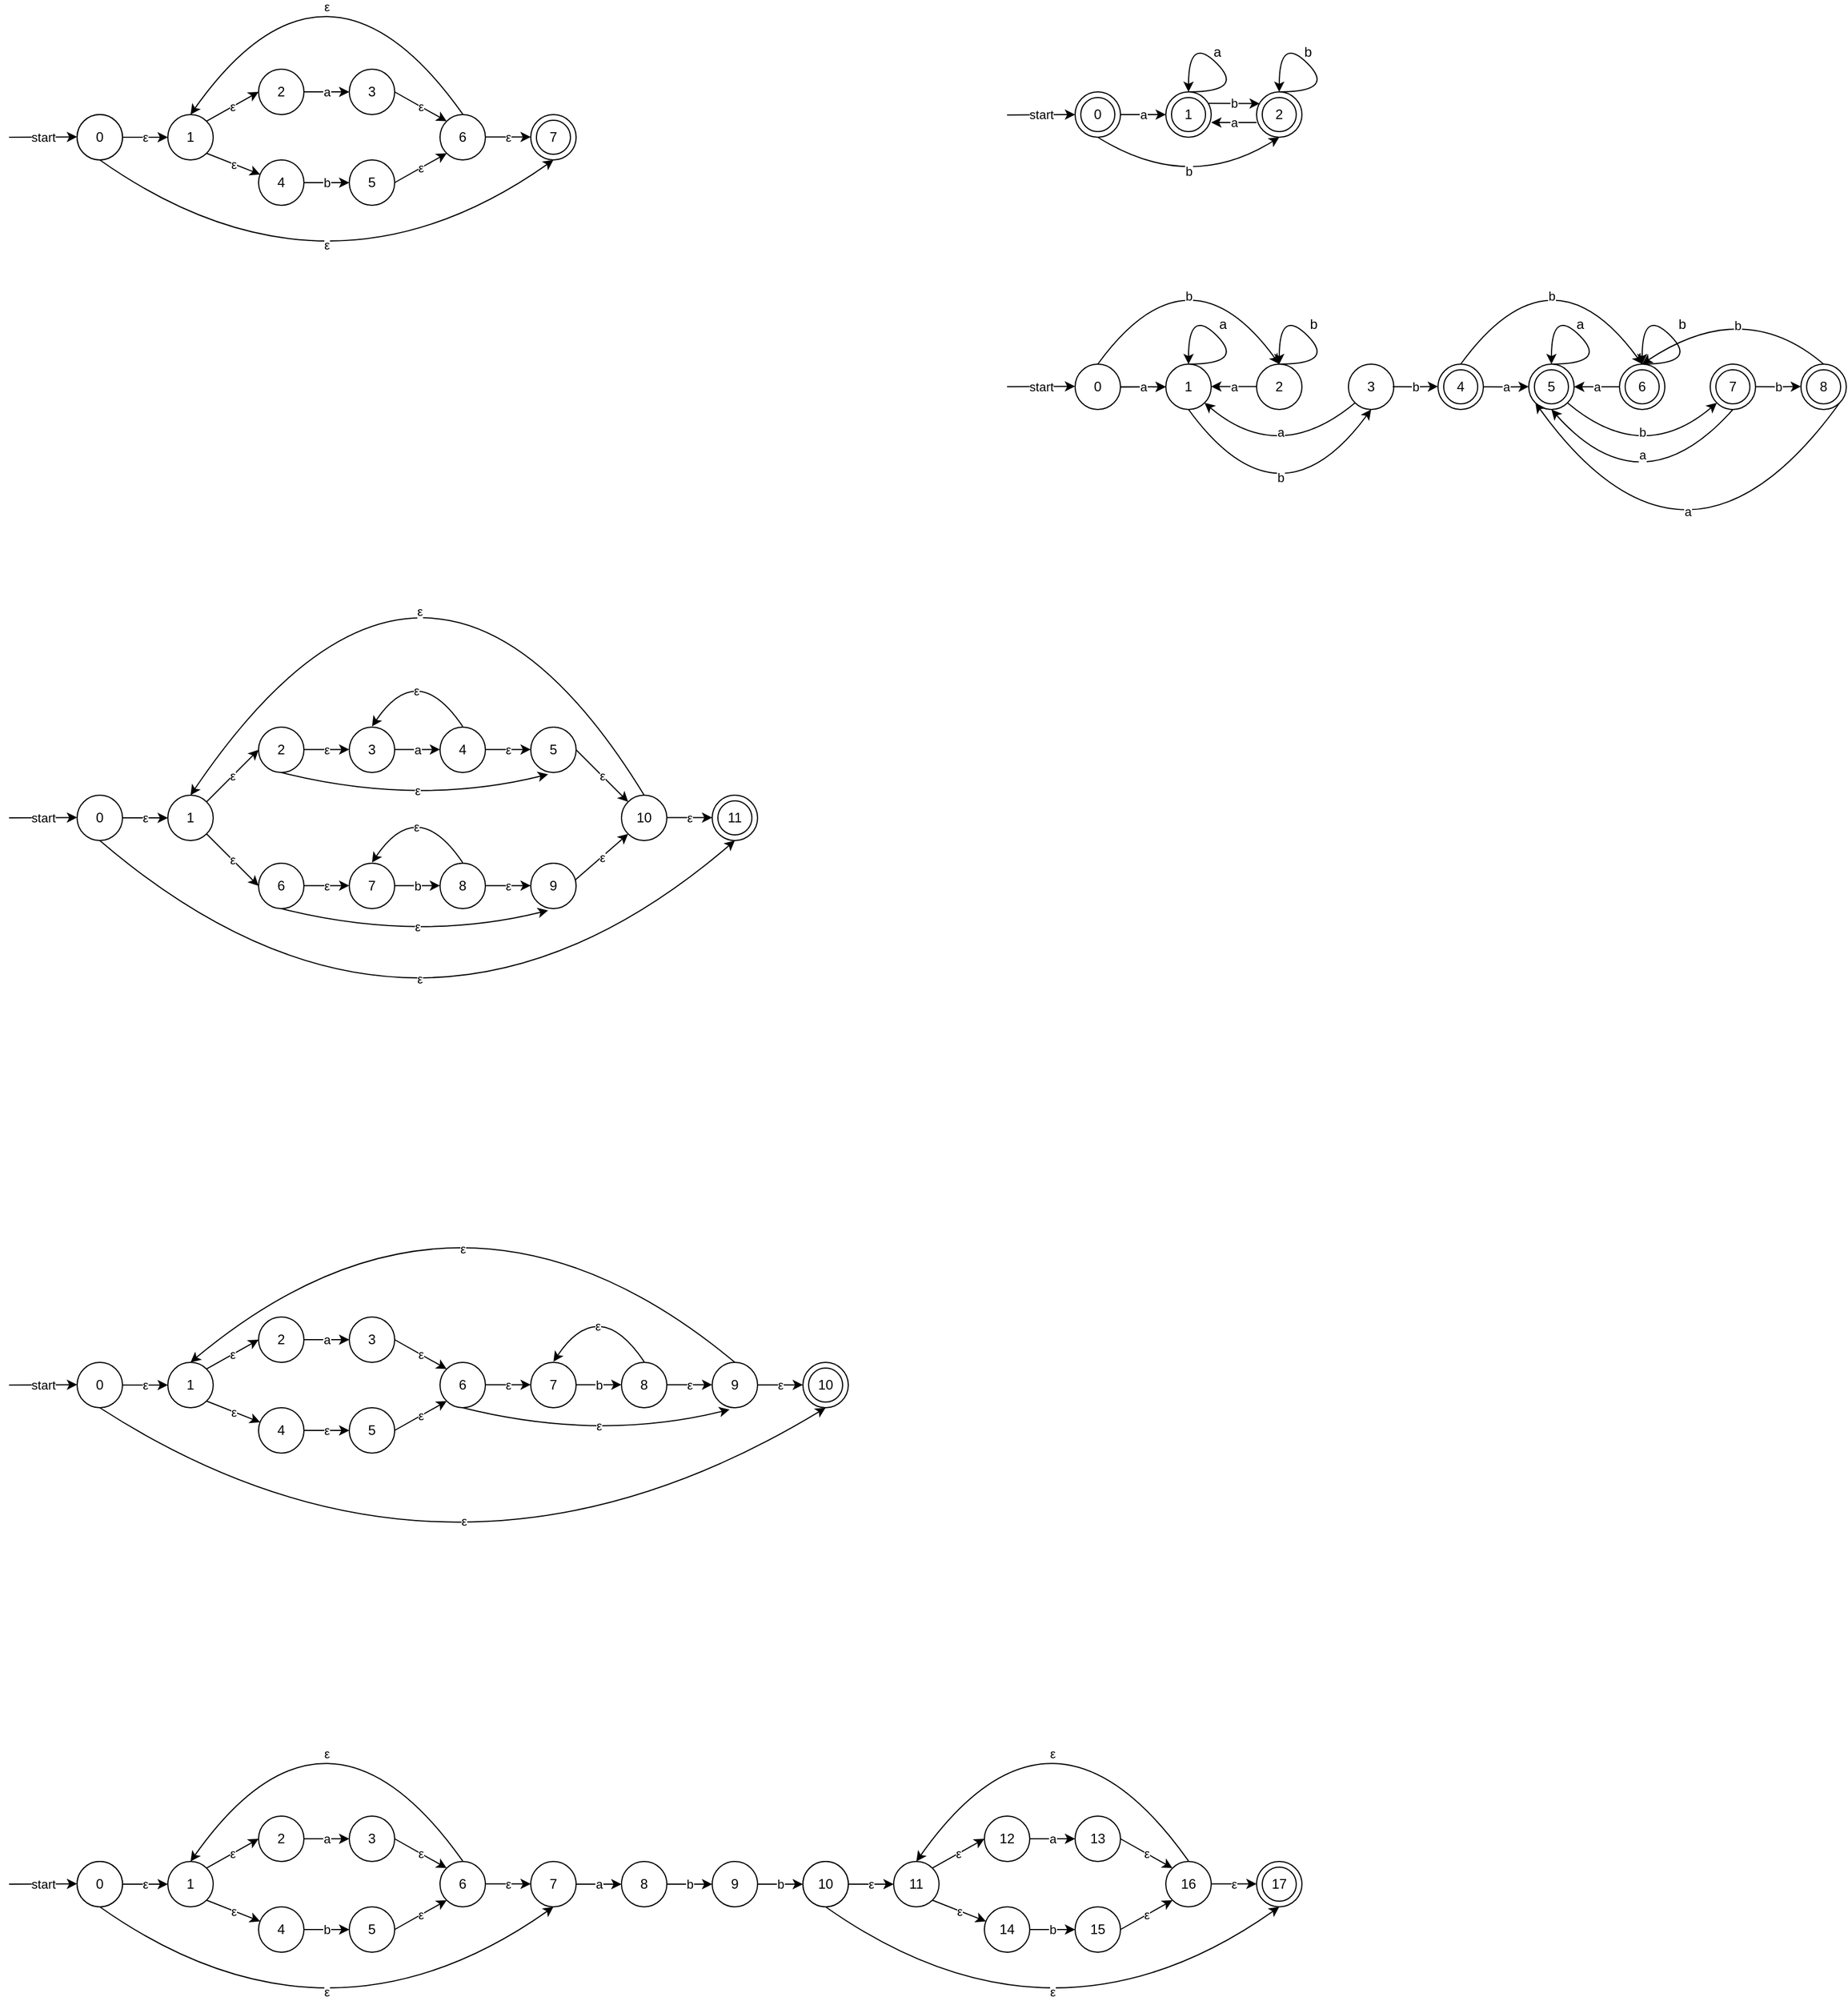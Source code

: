 <mxfile version="21.1.2" type="github">
  <diagram name="第 1 页" id="FzGQrjMJjPNIgCdw_Wz4">
    <mxGraphModel dx="1162" dy="582" grid="1" gridSize="10" guides="1" tooltips="1" connect="1" arrows="1" fold="1" page="1" pageScale="1" pageWidth="827" pageHeight="1169" math="0" shadow="0">
      <root>
        <mxCell id="0" />
        <mxCell id="1" parent="0" />
        <mxCell id="OOd0eDpM8RUQgSAuVJhv-1" value="1" style="ellipse;whiteSpace=wrap;html=1;aspect=fixed;" parent="1" vertex="1">
          <mxGeometry x="200" y="140" width="40" height="40" as="geometry" />
        </mxCell>
        <mxCell id="OOd0eDpM8RUQgSAuVJhv-3" value="2" style="ellipse;whiteSpace=wrap;html=1;aspect=fixed;" parent="1" vertex="1">
          <mxGeometry x="280" y="100" width="40" height="40" as="geometry" />
        </mxCell>
        <mxCell id="OOd0eDpM8RUQgSAuVJhv-4" value="3" style="ellipse;whiteSpace=wrap;html=1;aspect=fixed;" parent="1" vertex="1">
          <mxGeometry x="360" y="100" width="40" height="40" as="geometry" />
        </mxCell>
        <mxCell id="OOd0eDpM8RUQgSAuVJhv-5" value="4" style="ellipse;whiteSpace=wrap;html=1;aspect=fixed;" parent="1" vertex="1">
          <mxGeometry x="280" y="180" width="40" height="40" as="geometry" />
        </mxCell>
        <mxCell id="OOd0eDpM8RUQgSAuVJhv-6" value="5" style="ellipse;whiteSpace=wrap;html=1;aspect=fixed;" parent="1" vertex="1">
          <mxGeometry x="360" y="180" width="40" height="40" as="geometry" />
        </mxCell>
        <mxCell id="OOd0eDpM8RUQgSAuVJhv-7" value="6" style="ellipse;whiteSpace=wrap;html=1;aspect=fixed;" parent="1" vertex="1">
          <mxGeometry x="440" y="140" width="40" height="40" as="geometry" />
        </mxCell>
        <mxCell id="OOd0eDpM8RUQgSAuVJhv-10" value="" style="endArrow=classic;html=1;rounded=0;entryX=0;entryY=0.5;entryDx=0;entryDy=0;exitX=1;exitY=0;exitDx=0;exitDy=0;" parent="1" source="OOd0eDpM8RUQgSAuVJhv-1" target="OOd0eDpM8RUQgSAuVJhv-3" edge="1">
          <mxGeometry relative="1" as="geometry">
            <mxPoint x="230" y="160" as="sourcePoint" />
            <mxPoint x="320" y="170" as="targetPoint" />
          </mxGeometry>
        </mxCell>
        <mxCell id="OOd0eDpM8RUQgSAuVJhv-11" value="ε" style="edgeLabel;resizable=0;html=1;align=center;verticalAlign=middle;" parent="OOd0eDpM8RUQgSAuVJhv-10" connectable="0" vertex="1">
          <mxGeometry relative="1" as="geometry" />
        </mxCell>
        <mxCell id="OOd0eDpM8RUQgSAuVJhv-12" value="" style="endArrow=classic;html=1;rounded=0;exitX=1;exitY=1;exitDx=0;exitDy=0;" parent="1" source="OOd0eDpM8RUQgSAuVJhv-1" target="OOd0eDpM8RUQgSAuVJhv-5" edge="1">
          <mxGeometry relative="1" as="geometry">
            <mxPoint x="234" y="173" as="sourcePoint" />
            <mxPoint x="280" y="147" as="targetPoint" />
          </mxGeometry>
        </mxCell>
        <mxCell id="OOd0eDpM8RUQgSAuVJhv-13" value="ε" style="edgeLabel;resizable=0;html=1;align=center;verticalAlign=middle;" parent="OOd0eDpM8RUQgSAuVJhv-12" connectable="0" vertex="1">
          <mxGeometry relative="1" as="geometry" />
        </mxCell>
        <mxCell id="OOd0eDpM8RUQgSAuVJhv-14" value="" style="endArrow=classic;html=1;rounded=0;entryX=0;entryY=0;entryDx=0;entryDy=0;exitX=1;exitY=0.5;exitDx=0;exitDy=0;" parent="1" source="OOd0eDpM8RUQgSAuVJhv-4" target="OOd0eDpM8RUQgSAuVJhv-7" edge="1">
          <mxGeometry relative="1" as="geometry">
            <mxPoint x="254" y="166" as="sourcePoint" />
            <mxPoint x="300" y="140" as="targetPoint" />
          </mxGeometry>
        </mxCell>
        <mxCell id="OOd0eDpM8RUQgSAuVJhv-15" value="ε" style="edgeLabel;resizable=0;html=1;align=center;verticalAlign=middle;" parent="OOd0eDpM8RUQgSAuVJhv-14" connectable="0" vertex="1">
          <mxGeometry relative="1" as="geometry" />
        </mxCell>
        <mxCell id="OOd0eDpM8RUQgSAuVJhv-16" value="" style="endArrow=classic;html=1;rounded=0;entryX=0;entryY=1;entryDx=0;entryDy=0;exitX=1;exitY=0.5;exitDx=0;exitDy=0;" parent="1" source="OOd0eDpM8RUQgSAuVJhv-6" target="OOd0eDpM8RUQgSAuVJhv-7" edge="1">
          <mxGeometry relative="1" as="geometry">
            <mxPoint x="264" y="176" as="sourcePoint" />
            <mxPoint x="310" y="150" as="targetPoint" />
          </mxGeometry>
        </mxCell>
        <mxCell id="OOd0eDpM8RUQgSAuVJhv-17" value="ε" style="edgeLabel;resizable=0;html=1;align=center;verticalAlign=middle;" parent="OOd0eDpM8RUQgSAuVJhv-16" connectable="0" vertex="1">
          <mxGeometry relative="1" as="geometry" />
        </mxCell>
        <mxCell id="OOd0eDpM8RUQgSAuVJhv-18" value="" style="endArrow=classic;html=1;rounded=0;entryX=0;entryY=0.5;entryDx=0;entryDy=0;exitX=1;exitY=0.5;exitDx=0;exitDy=0;" parent="1" source="OOd0eDpM8RUQgSAuVJhv-3" target="OOd0eDpM8RUQgSAuVJhv-4" edge="1">
          <mxGeometry relative="1" as="geometry">
            <mxPoint x="274" y="186" as="sourcePoint" />
            <mxPoint x="320" y="160" as="targetPoint" />
          </mxGeometry>
        </mxCell>
        <mxCell id="OOd0eDpM8RUQgSAuVJhv-19" value="a" style="edgeLabel;resizable=0;html=1;align=center;verticalAlign=middle;" parent="OOd0eDpM8RUQgSAuVJhv-18" connectable="0" vertex="1">
          <mxGeometry relative="1" as="geometry" />
        </mxCell>
        <mxCell id="OOd0eDpM8RUQgSAuVJhv-20" value="" style="endArrow=classic;html=1;rounded=0;entryX=0;entryY=0.5;entryDx=0;entryDy=0;" parent="1" target="OOd0eDpM8RUQgSAuVJhv-6" edge="1">
          <mxGeometry relative="1" as="geometry">
            <mxPoint x="320" y="200" as="sourcePoint" />
            <mxPoint x="330" y="170" as="targetPoint" />
          </mxGeometry>
        </mxCell>
        <mxCell id="OOd0eDpM8RUQgSAuVJhv-21" value="b" style="edgeLabel;resizable=0;html=1;align=center;verticalAlign=middle;" parent="OOd0eDpM8RUQgSAuVJhv-20" connectable="0" vertex="1">
          <mxGeometry relative="1" as="geometry" />
        </mxCell>
        <mxCell id="OOd0eDpM8RUQgSAuVJhv-22" value="" style="ellipse;whiteSpace=wrap;html=1;aspect=fixed;" parent="1" vertex="1">
          <mxGeometry x="120" y="140" width="40" height="40" as="geometry" />
        </mxCell>
        <mxCell id="OOd0eDpM8RUQgSAuVJhv-24" value="" style="ellipse;whiteSpace=wrap;html=1;aspect=fixed;" parent="1" vertex="1">
          <mxGeometry x="520" y="140" width="40" height="40" as="geometry" />
        </mxCell>
        <mxCell id="OOd0eDpM8RUQgSAuVJhv-23" value="7" style="ellipse;whiteSpace=wrap;html=1;aspect=fixed;" parent="1" vertex="1">
          <mxGeometry x="525" y="145" width="30" height="30" as="geometry" />
        </mxCell>
        <mxCell id="OOd0eDpM8RUQgSAuVJhv-25" value="" style="endArrow=classic;html=1;rounded=0;" parent="1" edge="1">
          <mxGeometry relative="1" as="geometry">
            <mxPoint x="160" y="160" as="sourcePoint" />
            <mxPoint x="200" y="160" as="targetPoint" />
          </mxGeometry>
        </mxCell>
        <mxCell id="OOd0eDpM8RUQgSAuVJhv-26" value="ε" style="edgeLabel;resizable=0;html=1;align=center;verticalAlign=middle;" parent="OOd0eDpM8RUQgSAuVJhv-25" connectable="0" vertex="1">
          <mxGeometry relative="1" as="geometry" />
        </mxCell>
        <mxCell id="OOd0eDpM8RUQgSAuVJhv-27" value="" style="endArrow=classic;html=1;rounded=0;" parent="1" edge="1">
          <mxGeometry relative="1" as="geometry">
            <mxPoint x="480" y="159.8" as="sourcePoint" />
            <mxPoint x="520" y="159.8" as="targetPoint" />
          </mxGeometry>
        </mxCell>
        <mxCell id="OOd0eDpM8RUQgSAuVJhv-28" value="ε" style="edgeLabel;resizable=0;html=1;align=center;verticalAlign=middle;" parent="OOd0eDpM8RUQgSAuVJhv-27" connectable="0" vertex="1">
          <mxGeometry relative="1" as="geometry" />
        </mxCell>
        <mxCell id="OOd0eDpM8RUQgSAuVJhv-29" value="" style="endArrow=classic;html=1;entryX=0.5;entryY=0;entryDx=0;entryDy=0;curved=1;" parent="1" target="OOd0eDpM8RUQgSAuVJhv-1" edge="1">
          <mxGeometry relative="1" as="geometry">
            <mxPoint x="460" y="139.6" as="sourcePoint" />
            <mxPoint x="500" y="139.6" as="targetPoint" />
            <Array as="points">
              <mxPoint x="340" y="-30" />
            </Array>
          </mxGeometry>
        </mxCell>
        <mxCell id="OOd0eDpM8RUQgSAuVJhv-30" value="ε" style="edgeLabel;resizable=0;html=1;align=center;verticalAlign=middle;" parent="OOd0eDpM8RUQgSAuVJhv-29" connectable="0" vertex="1">
          <mxGeometry relative="1" as="geometry">
            <mxPoint y="75" as="offset" />
          </mxGeometry>
        </mxCell>
        <mxCell id="OOd0eDpM8RUQgSAuVJhv-31" value="" style="endArrow=classic;html=1;exitX=0.5;exitY=1;exitDx=0;exitDy=0;entryX=0.5;entryY=1;entryDx=0;entryDy=0;curved=1;" parent="1" source="OOd0eDpM8RUQgSAuVJhv-22" target="OOd0eDpM8RUQgSAuVJhv-24" edge="1">
          <mxGeometry relative="1" as="geometry">
            <mxPoint x="260" y="131" as="sourcePoint" />
            <mxPoint x="360" y="131" as="targetPoint" />
            <Array as="points">
              <mxPoint x="340" y="321" />
            </Array>
          </mxGeometry>
        </mxCell>
        <mxCell id="OOd0eDpM8RUQgSAuVJhv-32" value="ε" style="edgeLabel;resizable=0;html=1;align=center;verticalAlign=middle;" parent="OOd0eDpM8RUQgSAuVJhv-31" connectable="0" vertex="1">
          <mxGeometry relative="1" as="geometry">
            <mxPoint y="-66" as="offset" />
          </mxGeometry>
        </mxCell>
        <mxCell id="OOd0eDpM8RUQgSAuVJhv-33" value="" style="endArrow=classic;html=1;rounded=0;" parent="1" edge="1">
          <mxGeometry relative="1" as="geometry">
            <mxPoint x="60" y="160" as="sourcePoint" />
            <mxPoint x="120" y="159.66" as="targetPoint" />
          </mxGeometry>
        </mxCell>
        <mxCell id="OOd0eDpM8RUQgSAuVJhv-34" value="start" style="edgeLabel;resizable=0;html=1;align=center;verticalAlign=middle;" parent="OOd0eDpM8RUQgSAuVJhv-33" connectable="0" vertex="1">
          <mxGeometry relative="1" as="geometry">
            <mxPoint as="offset" />
          </mxGeometry>
        </mxCell>
        <mxCell id="OOd0eDpM8RUQgSAuVJhv-121" value="start" style="edgeLabel;resizable=0;html=1;align=center;verticalAlign=middle;" parent="OOd0eDpM8RUQgSAuVJhv-33" connectable="0" vertex="1">
          <mxGeometry relative="1" as="geometry">
            <mxPoint as="offset" />
          </mxGeometry>
        </mxCell>
        <mxCell id="OOd0eDpM8RUQgSAuVJhv-65" value="3" style="ellipse;whiteSpace=wrap;html=1;aspect=fixed;" parent="1" vertex="1">
          <mxGeometry x="360" y="680.0" width="40" height="40" as="geometry" />
        </mxCell>
        <mxCell id="OOd0eDpM8RUQgSAuVJhv-66" value="4" style="ellipse;whiteSpace=wrap;html=1;aspect=fixed;" parent="1" vertex="1">
          <mxGeometry x="440" y="680.0" width="40" height="40" as="geometry" />
        </mxCell>
        <mxCell id="OOd0eDpM8RUQgSAuVJhv-67" value="" style="endArrow=classic;html=1;rounded=0;entryX=0;entryY=0.5;entryDx=0;entryDy=0;exitX=1;exitY=0.5;exitDx=0;exitDy=0;" parent="1" edge="1">
          <mxGeometry relative="1" as="geometry">
            <mxPoint x="400" y="699.71" as="sourcePoint" />
            <mxPoint x="440" y="699.71" as="targetPoint" />
          </mxGeometry>
        </mxCell>
        <mxCell id="OOd0eDpM8RUQgSAuVJhv-68" value="a" style="edgeLabel;resizable=0;html=1;align=center;verticalAlign=middle;" parent="OOd0eDpM8RUQgSAuVJhv-67" connectable="0" vertex="1">
          <mxGeometry relative="1" as="geometry" />
        </mxCell>
        <mxCell id="OOd0eDpM8RUQgSAuVJhv-69" value="2" style="ellipse;whiteSpace=wrap;html=1;aspect=fixed;" parent="1" vertex="1">
          <mxGeometry x="280" y="680.0" width="40" height="40" as="geometry" />
        </mxCell>
        <mxCell id="OOd0eDpM8RUQgSAuVJhv-70" value="5" style="ellipse;whiteSpace=wrap;html=1;aspect=fixed;" parent="1" vertex="1">
          <mxGeometry x="520" y="680.0" width="40" height="40" as="geometry" />
        </mxCell>
        <mxCell id="OOd0eDpM8RUQgSAuVJhv-72" value="" style="endArrow=classic;html=1;rounded=0;" parent="1" edge="1">
          <mxGeometry relative="1" as="geometry">
            <mxPoint x="320" y="699.71" as="sourcePoint" />
            <mxPoint x="360" y="699.71" as="targetPoint" />
          </mxGeometry>
        </mxCell>
        <mxCell id="OOd0eDpM8RUQgSAuVJhv-73" value="ε" style="edgeLabel;resizable=0;html=1;align=center;verticalAlign=middle;" parent="OOd0eDpM8RUQgSAuVJhv-72" connectable="0" vertex="1">
          <mxGeometry relative="1" as="geometry" />
        </mxCell>
        <mxCell id="OOd0eDpM8RUQgSAuVJhv-74" value="" style="endArrow=classic;html=1;rounded=0;" parent="1" edge="1">
          <mxGeometry relative="1" as="geometry">
            <mxPoint x="480" y="699.71" as="sourcePoint" />
            <mxPoint x="520" y="699.71" as="targetPoint" />
          </mxGeometry>
        </mxCell>
        <mxCell id="OOd0eDpM8RUQgSAuVJhv-75" value="ε" style="edgeLabel;resizable=0;html=1;align=center;verticalAlign=middle;" parent="OOd0eDpM8RUQgSAuVJhv-74" connectable="0" vertex="1">
          <mxGeometry relative="1" as="geometry" />
        </mxCell>
        <mxCell id="OOd0eDpM8RUQgSAuVJhv-79" value="" style="endArrow=classic;html=1;exitX=0.5;exitY=0;exitDx=0;exitDy=0;entryX=0.5;entryY=0;entryDx=0;entryDy=0;curved=1;" parent="1" edge="1">
          <mxGeometry relative="1" as="geometry">
            <mxPoint x="460" y="679.43" as="sourcePoint" />
            <mxPoint x="380" y="679.43" as="targetPoint" />
            <Array as="points">
              <mxPoint x="420" y="620" />
            </Array>
          </mxGeometry>
        </mxCell>
        <mxCell id="OOd0eDpM8RUQgSAuVJhv-80" value="ε" style="edgeLabel;resizable=0;html=1;align=center;verticalAlign=middle;" parent="OOd0eDpM8RUQgSAuVJhv-79" connectable="0" vertex="1">
          <mxGeometry relative="1" as="geometry">
            <mxPoint x="-1" y="28" as="offset" />
          </mxGeometry>
        </mxCell>
        <mxCell id="OOd0eDpM8RUQgSAuVJhv-81" value="" style="endArrow=classic;html=1;entryX=0.382;entryY=1.039;entryDx=0;entryDy=0;entryPerimeter=0;curved=1;" parent="1" target="OOd0eDpM8RUQgSAuVJhv-70" edge="1">
          <mxGeometry relative="1" as="geometry">
            <mxPoint x="300" y="720" as="sourcePoint" />
            <mxPoint x="400" y="720" as="targetPoint" />
            <Array as="points">
              <mxPoint x="420" y="750" />
            </Array>
          </mxGeometry>
        </mxCell>
        <mxCell id="OOd0eDpM8RUQgSAuVJhv-82" value="ε" style="edgeLabel;resizable=0;html=1;align=center;verticalAlign=middle;" parent="OOd0eDpM8RUQgSAuVJhv-81" connectable="0" vertex="1">
          <mxGeometry relative="1" as="geometry">
            <mxPoint x="2" y="-14" as="offset" />
          </mxGeometry>
        </mxCell>
        <mxCell id="OOd0eDpM8RUQgSAuVJhv-96" value="7" style="ellipse;whiteSpace=wrap;html=1;aspect=fixed;" parent="1" vertex="1">
          <mxGeometry x="360" y="800.0" width="40" height="40" as="geometry" />
        </mxCell>
        <mxCell id="OOd0eDpM8RUQgSAuVJhv-97" value="8" style="ellipse;whiteSpace=wrap;html=1;aspect=fixed;" parent="1" vertex="1">
          <mxGeometry x="440" y="800.0" width="40" height="40" as="geometry" />
        </mxCell>
        <mxCell id="OOd0eDpM8RUQgSAuVJhv-98" value="" style="endArrow=classic;html=1;rounded=0;entryX=0;entryY=0.5;entryDx=0;entryDy=0;exitX=1;exitY=0.5;exitDx=0;exitDy=0;" parent="1" edge="1">
          <mxGeometry relative="1" as="geometry">
            <mxPoint x="400" y="819.71" as="sourcePoint" />
            <mxPoint x="440" y="819.71" as="targetPoint" />
          </mxGeometry>
        </mxCell>
        <mxCell id="OOd0eDpM8RUQgSAuVJhv-99" value="b" style="edgeLabel;resizable=0;html=1;align=center;verticalAlign=middle;" parent="OOd0eDpM8RUQgSAuVJhv-98" connectable="0" vertex="1">
          <mxGeometry relative="1" as="geometry" />
        </mxCell>
        <mxCell id="OOd0eDpM8RUQgSAuVJhv-100" value="6" style="ellipse;whiteSpace=wrap;html=1;aspect=fixed;" parent="1" vertex="1">
          <mxGeometry x="280" y="800.0" width="40" height="40" as="geometry" />
        </mxCell>
        <mxCell id="OOd0eDpM8RUQgSAuVJhv-101" value="9" style="ellipse;whiteSpace=wrap;html=1;aspect=fixed;" parent="1" vertex="1">
          <mxGeometry x="520" y="800.0" width="40" height="40" as="geometry" />
        </mxCell>
        <mxCell id="OOd0eDpM8RUQgSAuVJhv-102" value="" style="endArrow=classic;html=1;rounded=0;" parent="1" edge="1">
          <mxGeometry relative="1" as="geometry">
            <mxPoint x="320" y="819.71" as="sourcePoint" />
            <mxPoint x="360" y="819.71" as="targetPoint" />
          </mxGeometry>
        </mxCell>
        <mxCell id="OOd0eDpM8RUQgSAuVJhv-103" value="ε" style="edgeLabel;resizable=0;html=1;align=center;verticalAlign=middle;" parent="OOd0eDpM8RUQgSAuVJhv-102" connectable="0" vertex="1">
          <mxGeometry relative="1" as="geometry" />
        </mxCell>
        <mxCell id="OOd0eDpM8RUQgSAuVJhv-104" value="" style="endArrow=classic;html=1;rounded=0;" parent="1" edge="1">
          <mxGeometry relative="1" as="geometry">
            <mxPoint x="480" y="819.71" as="sourcePoint" />
            <mxPoint x="520" y="819.71" as="targetPoint" />
          </mxGeometry>
        </mxCell>
        <mxCell id="OOd0eDpM8RUQgSAuVJhv-105" value="ε" style="edgeLabel;resizable=0;html=1;align=center;verticalAlign=middle;" parent="OOd0eDpM8RUQgSAuVJhv-104" connectable="0" vertex="1">
          <mxGeometry relative="1" as="geometry" />
        </mxCell>
        <mxCell id="OOd0eDpM8RUQgSAuVJhv-106" value="" style="endArrow=classic;html=1;exitX=0.5;exitY=0;exitDx=0;exitDy=0;entryX=0.5;entryY=0;entryDx=0;entryDy=0;curved=1;" parent="1" edge="1">
          <mxGeometry relative="1" as="geometry">
            <mxPoint x="460" y="799.43" as="sourcePoint" />
            <mxPoint x="380" y="799.43" as="targetPoint" />
            <Array as="points">
              <mxPoint x="420" y="740" />
            </Array>
          </mxGeometry>
        </mxCell>
        <mxCell id="OOd0eDpM8RUQgSAuVJhv-107" value="ε" style="edgeLabel;resizable=0;html=1;align=center;verticalAlign=middle;" parent="OOd0eDpM8RUQgSAuVJhv-106" connectable="0" vertex="1">
          <mxGeometry relative="1" as="geometry">
            <mxPoint x="-1" y="28" as="offset" />
          </mxGeometry>
        </mxCell>
        <mxCell id="OOd0eDpM8RUQgSAuVJhv-108" value="" style="endArrow=classic;html=1;entryX=0.382;entryY=1.039;entryDx=0;entryDy=0;entryPerimeter=0;curved=1;" parent="1" target="OOd0eDpM8RUQgSAuVJhv-101" edge="1">
          <mxGeometry relative="1" as="geometry">
            <mxPoint x="300" y="840" as="sourcePoint" />
            <mxPoint x="400" y="840" as="targetPoint" />
            <Array as="points">
              <mxPoint x="420" y="870" />
            </Array>
          </mxGeometry>
        </mxCell>
        <mxCell id="OOd0eDpM8RUQgSAuVJhv-109" value="ε" style="edgeLabel;resizable=0;html=1;align=center;verticalAlign=middle;" parent="OOd0eDpM8RUQgSAuVJhv-108" connectable="0" vertex="1">
          <mxGeometry relative="1" as="geometry">
            <mxPoint x="2" y="-14" as="offset" />
          </mxGeometry>
        </mxCell>
        <mxCell id="OOd0eDpM8RUQgSAuVJhv-110" value="1" style="ellipse;whiteSpace=wrap;html=1;aspect=fixed;" parent="1" vertex="1">
          <mxGeometry x="200" y="740" width="40" height="40" as="geometry" />
        </mxCell>
        <mxCell id="OOd0eDpM8RUQgSAuVJhv-111" value="" style="endArrow=classic;html=1;rounded=0;entryX=0;entryY=0.5;entryDx=0;entryDy=0;exitX=1;exitY=0;exitDx=0;exitDy=0;" parent="1" source="OOd0eDpM8RUQgSAuVJhv-110" target="OOd0eDpM8RUQgSAuVJhv-69" edge="1">
          <mxGeometry relative="1" as="geometry">
            <mxPoint x="210" y="760" as="sourcePoint" />
            <mxPoint x="260" y="720" as="targetPoint" />
          </mxGeometry>
        </mxCell>
        <mxCell id="OOd0eDpM8RUQgSAuVJhv-112" value="ε" style="edgeLabel;resizable=0;html=1;align=center;verticalAlign=middle;" parent="OOd0eDpM8RUQgSAuVJhv-111" connectable="0" vertex="1">
          <mxGeometry relative="1" as="geometry" />
        </mxCell>
        <mxCell id="OOd0eDpM8RUQgSAuVJhv-113" value="" style="endArrow=classic;html=1;rounded=0;exitX=1;exitY=1;exitDx=0;exitDy=0;entryX=0;entryY=0.5;entryDx=0;entryDy=0;" parent="1" source="OOd0eDpM8RUQgSAuVJhv-110" target="OOd0eDpM8RUQgSAuVJhv-100" edge="1">
          <mxGeometry relative="1" as="geometry">
            <mxPoint x="214" y="773" as="sourcePoint" />
            <mxPoint x="261" y="793" as="targetPoint" />
          </mxGeometry>
        </mxCell>
        <mxCell id="OOd0eDpM8RUQgSAuVJhv-114" value="ε" style="edgeLabel;resizable=0;html=1;align=center;verticalAlign=middle;" parent="OOd0eDpM8RUQgSAuVJhv-113" connectable="0" vertex="1">
          <mxGeometry relative="1" as="geometry" />
        </mxCell>
        <mxCell id="OOd0eDpM8RUQgSAuVJhv-115" value="10" style="ellipse;whiteSpace=wrap;html=1;aspect=fixed;" parent="1" vertex="1">
          <mxGeometry x="600" y="740" width="40" height="40" as="geometry" />
        </mxCell>
        <mxCell id="OOd0eDpM8RUQgSAuVJhv-116" value="" style="endArrow=classic;html=1;rounded=0;entryX=0;entryY=0;entryDx=0;entryDy=0;exitX=1;exitY=0.5;exitDx=0;exitDy=0;" parent="1" source="OOd0eDpM8RUQgSAuVJhv-70" target="OOd0eDpM8RUQgSAuVJhv-115" edge="1">
          <mxGeometry relative="1" as="geometry">
            <mxPoint x="570" y="720" as="sourcePoint" />
            <mxPoint x="470" y="740" as="targetPoint" />
          </mxGeometry>
        </mxCell>
        <mxCell id="OOd0eDpM8RUQgSAuVJhv-117" value="ε" style="edgeLabel;resizable=0;html=1;align=center;verticalAlign=middle;" parent="OOd0eDpM8RUQgSAuVJhv-116" connectable="0" vertex="1">
          <mxGeometry relative="1" as="geometry" />
        </mxCell>
        <mxCell id="OOd0eDpM8RUQgSAuVJhv-118" value="" style="endArrow=classic;html=1;rounded=0;entryX=0;entryY=1;entryDx=0;entryDy=0;exitX=0.982;exitY=0.368;exitDx=0;exitDy=0;exitPerimeter=0;" parent="1" source="OOd0eDpM8RUQgSAuVJhv-101" target="OOd0eDpM8RUQgSAuVJhv-115" edge="1">
          <mxGeometry relative="1" as="geometry">
            <mxPoint x="570" y="800" as="sourcePoint" />
            <mxPoint x="480" y="750" as="targetPoint" />
          </mxGeometry>
        </mxCell>
        <mxCell id="OOd0eDpM8RUQgSAuVJhv-119" value="ε" style="edgeLabel;resizable=0;html=1;align=center;verticalAlign=middle;" parent="OOd0eDpM8RUQgSAuVJhv-118" connectable="0" vertex="1">
          <mxGeometry relative="1" as="geometry" />
        </mxCell>
        <mxCell id="OOd0eDpM8RUQgSAuVJhv-120" value="0" style="ellipse;whiteSpace=wrap;html=1;aspect=fixed;" parent="1" vertex="1">
          <mxGeometry x="120" y="140" width="40" height="40" as="geometry" />
        </mxCell>
        <mxCell id="OOd0eDpM8RUQgSAuVJhv-122" value="" style="endArrow=classic;html=1;rounded=0;" parent="1" edge="1">
          <mxGeometry relative="1" as="geometry">
            <mxPoint x="160" y="760" as="sourcePoint" />
            <mxPoint x="200" y="760" as="targetPoint" />
          </mxGeometry>
        </mxCell>
        <mxCell id="OOd0eDpM8RUQgSAuVJhv-123" value="ε" style="edgeLabel;resizable=0;html=1;align=center;verticalAlign=middle;" parent="OOd0eDpM8RUQgSAuVJhv-122" connectable="0" vertex="1">
          <mxGeometry relative="1" as="geometry" />
        </mxCell>
        <mxCell id="OOd0eDpM8RUQgSAuVJhv-124" value="" style="endArrow=classic;html=1;rounded=0;" parent="1" edge="1">
          <mxGeometry relative="1" as="geometry">
            <mxPoint x="60" y="760" as="sourcePoint" />
            <mxPoint x="120" y="759.66" as="targetPoint" />
          </mxGeometry>
        </mxCell>
        <mxCell id="OOd0eDpM8RUQgSAuVJhv-125" value="start" style="edgeLabel;resizable=0;html=1;align=center;verticalAlign=middle;" parent="OOd0eDpM8RUQgSAuVJhv-124" connectable="0" vertex="1">
          <mxGeometry relative="1" as="geometry">
            <mxPoint as="offset" />
          </mxGeometry>
        </mxCell>
        <mxCell id="OOd0eDpM8RUQgSAuVJhv-126" value="start" style="edgeLabel;resizable=0;html=1;align=center;verticalAlign=middle;" parent="OOd0eDpM8RUQgSAuVJhv-124" connectable="0" vertex="1">
          <mxGeometry relative="1" as="geometry">
            <mxPoint as="offset" />
          </mxGeometry>
        </mxCell>
        <mxCell id="OOd0eDpM8RUQgSAuVJhv-127" value="0" style="ellipse;whiteSpace=wrap;html=1;aspect=fixed;" parent="1" vertex="1">
          <mxGeometry x="120" y="740" width="40" height="40" as="geometry" />
        </mxCell>
        <mxCell id="OOd0eDpM8RUQgSAuVJhv-128" value="" style="ellipse;whiteSpace=wrap;html=1;aspect=fixed;" parent="1" vertex="1">
          <mxGeometry x="680" y="740" width="40" height="40" as="geometry" />
        </mxCell>
        <mxCell id="OOd0eDpM8RUQgSAuVJhv-129" value="11" style="ellipse;whiteSpace=wrap;html=1;aspect=fixed;" parent="1" vertex="1">
          <mxGeometry x="685" y="745" width="30" height="30" as="geometry" />
        </mxCell>
        <mxCell id="OOd0eDpM8RUQgSAuVJhv-130" value="" style="endArrow=classic;html=1;rounded=0;" parent="1" edge="1">
          <mxGeometry relative="1" as="geometry">
            <mxPoint x="640" y="759.8" as="sourcePoint" />
            <mxPoint x="680" y="759.8" as="targetPoint" />
          </mxGeometry>
        </mxCell>
        <mxCell id="OOd0eDpM8RUQgSAuVJhv-131" value="ε" style="edgeLabel;resizable=0;html=1;align=center;verticalAlign=middle;" parent="OOd0eDpM8RUQgSAuVJhv-130" connectable="0" vertex="1">
          <mxGeometry relative="1" as="geometry" />
        </mxCell>
        <mxCell id="OOd0eDpM8RUQgSAuVJhv-132" value="" style="endArrow=classic;html=1;exitX=0.5;exitY=0;exitDx=0;exitDy=0;entryX=0.5;entryY=0;entryDx=0;entryDy=0;curved=1;" parent="1" source="OOd0eDpM8RUQgSAuVJhv-115" target="OOd0eDpM8RUQgSAuVJhv-110" edge="1">
          <mxGeometry relative="1" as="geometry">
            <mxPoint x="330" y="550" as="sourcePoint" />
            <mxPoint x="430" y="550" as="targetPoint" />
            <Array as="points">
              <mxPoint x="430" y="430" />
            </Array>
          </mxGeometry>
        </mxCell>
        <mxCell id="OOd0eDpM8RUQgSAuVJhv-133" value="ε" style="edgeLabel;resizable=0;html=1;align=center;verticalAlign=middle;" parent="OOd0eDpM8RUQgSAuVJhv-132" connectable="0" vertex="1">
          <mxGeometry relative="1" as="geometry">
            <mxPoint x="-5" y="143" as="offset" />
          </mxGeometry>
        </mxCell>
        <mxCell id="OOd0eDpM8RUQgSAuVJhv-134" value="" style="endArrow=classic;html=1;entryX=0.5;entryY=1;entryDx=0;entryDy=0;curved=1;exitX=0.5;exitY=1;exitDx=0;exitDy=0;" parent="1" source="OOd0eDpM8RUQgSAuVJhv-127" target="OOd0eDpM8RUQgSAuVJhv-128" edge="1">
          <mxGeometry relative="1" as="geometry">
            <mxPoint x="120" y="780" as="sourcePoint" />
            <mxPoint x="220" y="780" as="targetPoint" />
            <Array as="points">
              <mxPoint x="420" y="1020" />
            </Array>
          </mxGeometry>
        </mxCell>
        <mxCell id="OOd0eDpM8RUQgSAuVJhv-135" value="ε" style="edgeLabel;resizable=0;html=1;align=center;verticalAlign=middle;" parent="OOd0eDpM8RUQgSAuVJhv-134" connectable="0" vertex="1">
          <mxGeometry relative="1" as="geometry">
            <mxPoint x="2" y="-118" as="offset" />
          </mxGeometry>
        </mxCell>
        <mxCell id="OOd0eDpM8RUQgSAuVJhv-137" value="1" style="ellipse;whiteSpace=wrap;html=1;aspect=fixed;" parent="1" vertex="1">
          <mxGeometry x="200" y="1240" width="40" height="40" as="geometry" />
        </mxCell>
        <mxCell id="OOd0eDpM8RUQgSAuVJhv-138" value="2" style="ellipse;whiteSpace=wrap;html=1;aspect=fixed;" parent="1" vertex="1">
          <mxGeometry x="280" y="1200" width="40" height="40" as="geometry" />
        </mxCell>
        <mxCell id="OOd0eDpM8RUQgSAuVJhv-139" value="3" style="ellipse;whiteSpace=wrap;html=1;aspect=fixed;" parent="1" vertex="1">
          <mxGeometry x="360" y="1200" width="40" height="40" as="geometry" />
        </mxCell>
        <mxCell id="OOd0eDpM8RUQgSAuVJhv-140" value="4" style="ellipse;whiteSpace=wrap;html=1;aspect=fixed;" parent="1" vertex="1">
          <mxGeometry x="280" y="1280" width="40" height="40" as="geometry" />
        </mxCell>
        <mxCell id="OOd0eDpM8RUQgSAuVJhv-141" value="5" style="ellipse;whiteSpace=wrap;html=1;aspect=fixed;" parent="1" vertex="1">
          <mxGeometry x="360" y="1280" width="40" height="40" as="geometry" />
        </mxCell>
        <mxCell id="OOd0eDpM8RUQgSAuVJhv-142" value="6" style="ellipse;whiteSpace=wrap;html=1;aspect=fixed;" parent="1" vertex="1">
          <mxGeometry x="440" y="1240" width="40" height="40" as="geometry" />
        </mxCell>
        <mxCell id="OOd0eDpM8RUQgSAuVJhv-143" value="" style="endArrow=classic;html=1;rounded=0;entryX=0;entryY=0.5;entryDx=0;entryDy=0;exitX=1;exitY=0;exitDx=0;exitDy=0;" parent="1" source="OOd0eDpM8RUQgSAuVJhv-137" target="OOd0eDpM8RUQgSAuVJhv-138" edge="1">
          <mxGeometry relative="1" as="geometry">
            <mxPoint x="230" y="1260" as="sourcePoint" />
            <mxPoint x="320" y="1270" as="targetPoint" />
          </mxGeometry>
        </mxCell>
        <mxCell id="OOd0eDpM8RUQgSAuVJhv-144" value="ε" style="edgeLabel;resizable=0;html=1;align=center;verticalAlign=middle;" parent="OOd0eDpM8RUQgSAuVJhv-143" connectable="0" vertex="1">
          <mxGeometry relative="1" as="geometry" />
        </mxCell>
        <mxCell id="OOd0eDpM8RUQgSAuVJhv-145" value="" style="endArrow=classic;html=1;rounded=0;exitX=1;exitY=1;exitDx=0;exitDy=0;" parent="1" source="OOd0eDpM8RUQgSAuVJhv-137" target="OOd0eDpM8RUQgSAuVJhv-140" edge="1">
          <mxGeometry relative="1" as="geometry">
            <mxPoint x="234" y="1273" as="sourcePoint" />
            <mxPoint x="280" y="1247" as="targetPoint" />
          </mxGeometry>
        </mxCell>
        <mxCell id="OOd0eDpM8RUQgSAuVJhv-146" value="ε" style="edgeLabel;resizable=0;html=1;align=center;verticalAlign=middle;" parent="OOd0eDpM8RUQgSAuVJhv-145" connectable="0" vertex="1">
          <mxGeometry relative="1" as="geometry" />
        </mxCell>
        <mxCell id="OOd0eDpM8RUQgSAuVJhv-147" value="" style="endArrow=classic;html=1;rounded=0;entryX=0;entryY=0;entryDx=0;entryDy=0;exitX=1;exitY=0.5;exitDx=0;exitDy=0;" parent="1" source="OOd0eDpM8RUQgSAuVJhv-139" target="OOd0eDpM8RUQgSAuVJhv-142" edge="1">
          <mxGeometry relative="1" as="geometry">
            <mxPoint x="254" y="1266" as="sourcePoint" />
            <mxPoint x="300" y="1240" as="targetPoint" />
          </mxGeometry>
        </mxCell>
        <mxCell id="OOd0eDpM8RUQgSAuVJhv-148" value="ε" style="edgeLabel;resizable=0;html=1;align=center;verticalAlign=middle;" parent="OOd0eDpM8RUQgSAuVJhv-147" connectable="0" vertex="1">
          <mxGeometry relative="1" as="geometry" />
        </mxCell>
        <mxCell id="OOd0eDpM8RUQgSAuVJhv-149" value="" style="endArrow=classic;html=1;rounded=0;entryX=0;entryY=1;entryDx=0;entryDy=0;exitX=1;exitY=0.5;exitDx=0;exitDy=0;" parent="1" source="OOd0eDpM8RUQgSAuVJhv-141" target="OOd0eDpM8RUQgSAuVJhv-142" edge="1">
          <mxGeometry relative="1" as="geometry">
            <mxPoint x="264" y="1276" as="sourcePoint" />
            <mxPoint x="310" y="1250" as="targetPoint" />
          </mxGeometry>
        </mxCell>
        <mxCell id="OOd0eDpM8RUQgSAuVJhv-150" value="ε" style="edgeLabel;resizable=0;html=1;align=center;verticalAlign=middle;" parent="OOd0eDpM8RUQgSAuVJhv-149" connectable="0" vertex="1">
          <mxGeometry relative="1" as="geometry" />
        </mxCell>
        <mxCell id="OOd0eDpM8RUQgSAuVJhv-151" value="" style="endArrow=classic;html=1;rounded=0;entryX=0;entryY=0.5;entryDx=0;entryDy=0;exitX=1;exitY=0.5;exitDx=0;exitDy=0;" parent="1" source="OOd0eDpM8RUQgSAuVJhv-138" target="OOd0eDpM8RUQgSAuVJhv-139" edge="1">
          <mxGeometry relative="1" as="geometry">
            <mxPoint x="274" y="1286" as="sourcePoint" />
            <mxPoint x="320" y="1260" as="targetPoint" />
          </mxGeometry>
        </mxCell>
        <mxCell id="OOd0eDpM8RUQgSAuVJhv-152" value="a" style="edgeLabel;resizable=0;html=1;align=center;verticalAlign=middle;" parent="OOd0eDpM8RUQgSAuVJhv-151" connectable="0" vertex="1">
          <mxGeometry relative="1" as="geometry" />
        </mxCell>
        <mxCell id="OOd0eDpM8RUQgSAuVJhv-153" value="" style="endArrow=classic;html=1;rounded=0;entryX=0;entryY=0.5;entryDx=0;entryDy=0;" parent="1" target="OOd0eDpM8RUQgSAuVJhv-141" edge="1">
          <mxGeometry relative="1" as="geometry">
            <mxPoint x="320" y="1300" as="sourcePoint" />
            <mxPoint x="330" y="1270" as="targetPoint" />
          </mxGeometry>
        </mxCell>
        <mxCell id="OOd0eDpM8RUQgSAuVJhv-154" value="ε" style="edgeLabel;resizable=0;html=1;align=center;verticalAlign=middle;" parent="OOd0eDpM8RUQgSAuVJhv-153" connectable="0" vertex="1">
          <mxGeometry relative="1" as="geometry" />
        </mxCell>
        <mxCell id="OOd0eDpM8RUQgSAuVJhv-156" value="7" style="ellipse;whiteSpace=wrap;html=1;aspect=fixed;" parent="1" vertex="1">
          <mxGeometry x="520" y="1240" width="40" height="40" as="geometry" />
        </mxCell>
        <mxCell id="OOd0eDpM8RUQgSAuVJhv-157" value="8" style="ellipse;whiteSpace=wrap;html=1;aspect=fixed;" parent="1" vertex="1">
          <mxGeometry x="600" y="1240" width="40" height="40" as="geometry" />
        </mxCell>
        <mxCell id="OOd0eDpM8RUQgSAuVJhv-158" value="" style="endArrow=classic;html=1;rounded=0;entryX=0;entryY=0.5;entryDx=0;entryDy=0;exitX=1;exitY=0.5;exitDx=0;exitDy=0;" parent="1" edge="1">
          <mxGeometry relative="1" as="geometry">
            <mxPoint x="560" y="1259.71" as="sourcePoint" />
            <mxPoint x="600" y="1259.71" as="targetPoint" />
          </mxGeometry>
        </mxCell>
        <mxCell id="OOd0eDpM8RUQgSAuVJhv-159" value="b" style="edgeLabel;resizable=0;html=1;align=center;verticalAlign=middle;" parent="OOd0eDpM8RUQgSAuVJhv-158" connectable="0" vertex="1">
          <mxGeometry relative="1" as="geometry" />
        </mxCell>
        <mxCell id="OOd0eDpM8RUQgSAuVJhv-161" value="9" style="ellipse;whiteSpace=wrap;html=1;aspect=fixed;" parent="1" vertex="1">
          <mxGeometry x="680" y="1240" width="40" height="40" as="geometry" />
        </mxCell>
        <mxCell id="OOd0eDpM8RUQgSAuVJhv-162" value="" style="endArrow=classic;html=1;rounded=0;" parent="1" edge="1">
          <mxGeometry relative="1" as="geometry">
            <mxPoint x="480" y="1259.71" as="sourcePoint" />
            <mxPoint x="520" y="1259.71" as="targetPoint" />
          </mxGeometry>
        </mxCell>
        <mxCell id="OOd0eDpM8RUQgSAuVJhv-163" value="ε" style="edgeLabel;resizable=0;html=1;align=center;verticalAlign=middle;" parent="OOd0eDpM8RUQgSAuVJhv-162" connectable="0" vertex="1">
          <mxGeometry relative="1" as="geometry" />
        </mxCell>
        <mxCell id="OOd0eDpM8RUQgSAuVJhv-164" value="" style="endArrow=classic;html=1;rounded=0;" parent="1" edge="1">
          <mxGeometry relative="1" as="geometry">
            <mxPoint x="640" y="1259.71" as="sourcePoint" />
            <mxPoint x="680" y="1259.71" as="targetPoint" />
          </mxGeometry>
        </mxCell>
        <mxCell id="OOd0eDpM8RUQgSAuVJhv-165" value="ε" style="edgeLabel;resizable=0;html=1;align=center;verticalAlign=middle;" parent="OOd0eDpM8RUQgSAuVJhv-164" connectable="0" vertex="1">
          <mxGeometry relative="1" as="geometry" />
        </mxCell>
        <mxCell id="OOd0eDpM8RUQgSAuVJhv-166" value="" style="endArrow=classic;html=1;exitX=0.5;exitY=0;exitDx=0;exitDy=0;entryX=0.5;entryY=0;entryDx=0;entryDy=0;curved=1;" parent="1" edge="1">
          <mxGeometry relative="1" as="geometry">
            <mxPoint x="620" y="1239.43" as="sourcePoint" />
            <mxPoint x="540" y="1239.43" as="targetPoint" />
            <Array as="points">
              <mxPoint x="580" y="1180" />
            </Array>
          </mxGeometry>
        </mxCell>
        <mxCell id="OOd0eDpM8RUQgSAuVJhv-167" value="ε" style="edgeLabel;resizable=0;html=1;align=center;verticalAlign=middle;" parent="OOd0eDpM8RUQgSAuVJhv-166" connectable="0" vertex="1">
          <mxGeometry relative="1" as="geometry">
            <mxPoint x="-1" y="28" as="offset" />
          </mxGeometry>
        </mxCell>
        <mxCell id="OOd0eDpM8RUQgSAuVJhv-168" value="" style="endArrow=classic;html=1;entryX=0.382;entryY=1.039;entryDx=0;entryDy=0;entryPerimeter=0;curved=1;" parent="1" target="OOd0eDpM8RUQgSAuVJhv-161" edge="1">
          <mxGeometry relative="1" as="geometry">
            <mxPoint x="460" y="1280" as="sourcePoint" />
            <mxPoint x="560" y="1280" as="targetPoint" />
            <Array as="points">
              <mxPoint x="580" y="1310" />
            </Array>
          </mxGeometry>
        </mxCell>
        <mxCell id="OOd0eDpM8RUQgSAuVJhv-169" value="ε" style="edgeLabel;resizable=0;html=1;align=center;verticalAlign=middle;" parent="OOd0eDpM8RUQgSAuVJhv-168" connectable="0" vertex="1">
          <mxGeometry relative="1" as="geometry">
            <mxPoint x="2" y="-14" as="offset" />
          </mxGeometry>
        </mxCell>
        <mxCell id="OOd0eDpM8RUQgSAuVJhv-170" value="" style="endArrow=classic;html=1;rounded=0;" parent="1" edge="1">
          <mxGeometry relative="1" as="geometry">
            <mxPoint x="160" y="1260" as="sourcePoint" />
            <mxPoint x="200" y="1260" as="targetPoint" />
          </mxGeometry>
        </mxCell>
        <mxCell id="OOd0eDpM8RUQgSAuVJhv-171" value="ε" style="edgeLabel;resizable=0;html=1;align=center;verticalAlign=middle;" parent="OOd0eDpM8RUQgSAuVJhv-170" connectable="0" vertex="1">
          <mxGeometry relative="1" as="geometry" />
        </mxCell>
        <mxCell id="OOd0eDpM8RUQgSAuVJhv-172" value="" style="endArrow=classic;html=1;rounded=0;" parent="1" edge="1">
          <mxGeometry relative="1" as="geometry">
            <mxPoint x="60" y="1260" as="sourcePoint" />
            <mxPoint x="120" y="1259.66" as="targetPoint" />
          </mxGeometry>
        </mxCell>
        <mxCell id="OOd0eDpM8RUQgSAuVJhv-173" value="start" style="edgeLabel;resizable=0;html=1;align=center;verticalAlign=middle;" parent="OOd0eDpM8RUQgSAuVJhv-172" connectable="0" vertex="1">
          <mxGeometry relative="1" as="geometry">
            <mxPoint as="offset" />
          </mxGeometry>
        </mxCell>
        <mxCell id="OOd0eDpM8RUQgSAuVJhv-174" value="start" style="edgeLabel;resizable=0;html=1;align=center;verticalAlign=middle;" parent="OOd0eDpM8RUQgSAuVJhv-172" connectable="0" vertex="1">
          <mxGeometry relative="1" as="geometry">
            <mxPoint as="offset" />
          </mxGeometry>
        </mxCell>
        <mxCell id="OOd0eDpM8RUQgSAuVJhv-175" value="0" style="ellipse;whiteSpace=wrap;html=1;aspect=fixed;" parent="1" vertex="1">
          <mxGeometry x="120" y="1240" width="40" height="40" as="geometry" />
        </mxCell>
        <mxCell id="OOd0eDpM8RUQgSAuVJhv-180" value="" style="ellipse;whiteSpace=wrap;html=1;aspect=fixed;" parent="1" vertex="1">
          <mxGeometry x="760" y="1240" width="40" height="40" as="geometry" />
        </mxCell>
        <mxCell id="OOd0eDpM8RUQgSAuVJhv-181" value="10" style="ellipse;whiteSpace=wrap;html=1;aspect=fixed;" parent="1" vertex="1">
          <mxGeometry x="765" y="1245" width="30" height="30" as="geometry" />
        </mxCell>
        <mxCell id="OOd0eDpM8RUQgSAuVJhv-182" value="" style="endArrow=classic;html=1;rounded=0;" parent="1" edge="1">
          <mxGeometry relative="1" as="geometry">
            <mxPoint x="720" y="1259.86" as="sourcePoint" />
            <mxPoint x="760" y="1259.86" as="targetPoint" />
          </mxGeometry>
        </mxCell>
        <mxCell id="OOd0eDpM8RUQgSAuVJhv-183" value="ε" style="edgeLabel;resizable=0;html=1;align=center;verticalAlign=middle;" parent="OOd0eDpM8RUQgSAuVJhv-182" connectable="0" vertex="1">
          <mxGeometry relative="1" as="geometry" />
        </mxCell>
        <mxCell id="OOd0eDpM8RUQgSAuVJhv-184" value="" style="endArrow=classic;html=1;entryX=0.5;entryY=0;entryDx=0;entryDy=0;curved=1;" parent="1" target="OOd0eDpM8RUQgSAuVJhv-137" edge="1">
          <mxGeometry relative="1" as="geometry">
            <mxPoint x="700" y="1240" as="sourcePoint" />
            <mxPoint x="800" y="1240" as="targetPoint" />
            <Array as="points">
              <mxPoint x="460" y="1040" />
            </Array>
          </mxGeometry>
        </mxCell>
        <mxCell id="OOd0eDpM8RUQgSAuVJhv-185" value="ε" style="edgeLabel;resizable=0;html=1;align=center;verticalAlign=middle;" parent="OOd0eDpM8RUQgSAuVJhv-184" connectable="0" vertex="1">
          <mxGeometry relative="1" as="geometry">
            <mxPoint y="100" as="offset" />
          </mxGeometry>
        </mxCell>
        <mxCell id="OOd0eDpM8RUQgSAuVJhv-186" value="" style="endArrow=classic;html=1;entryX=0.5;entryY=1;entryDx=0;entryDy=0;curved=1;" parent="1" target="OOd0eDpM8RUQgSAuVJhv-180" edge="1">
          <mxGeometry relative="1" as="geometry">
            <mxPoint x="140" y="1280" as="sourcePoint" />
            <mxPoint x="240" y="1280" as="targetPoint" />
            <Array as="points">
              <mxPoint x="450" y="1480" />
            </Array>
          </mxGeometry>
        </mxCell>
        <mxCell id="OOd0eDpM8RUQgSAuVJhv-187" value="ε" style="edgeLabel;resizable=0;html=1;align=center;verticalAlign=middle;" parent="OOd0eDpM8RUQgSAuVJhv-186" connectable="0" vertex="1">
          <mxGeometry relative="1" as="geometry">
            <mxPoint x="3" y="-96" as="offset" />
          </mxGeometry>
        </mxCell>
        <mxCell id="OOd0eDpM8RUQgSAuVJhv-188" value="1" style="ellipse;whiteSpace=wrap;html=1;aspect=fixed;" parent="1" vertex="1">
          <mxGeometry x="200" y="1680" width="40" height="40" as="geometry" />
        </mxCell>
        <mxCell id="OOd0eDpM8RUQgSAuVJhv-189" value="2" style="ellipse;whiteSpace=wrap;html=1;aspect=fixed;" parent="1" vertex="1">
          <mxGeometry x="280" y="1640" width="40" height="40" as="geometry" />
        </mxCell>
        <mxCell id="OOd0eDpM8RUQgSAuVJhv-190" value="3" style="ellipse;whiteSpace=wrap;html=1;aspect=fixed;" parent="1" vertex="1">
          <mxGeometry x="360" y="1640" width="40" height="40" as="geometry" />
        </mxCell>
        <mxCell id="OOd0eDpM8RUQgSAuVJhv-191" value="4" style="ellipse;whiteSpace=wrap;html=1;aspect=fixed;" parent="1" vertex="1">
          <mxGeometry x="280" y="1720" width="40" height="40" as="geometry" />
        </mxCell>
        <mxCell id="OOd0eDpM8RUQgSAuVJhv-192" value="5" style="ellipse;whiteSpace=wrap;html=1;aspect=fixed;" parent="1" vertex="1">
          <mxGeometry x="360" y="1720" width="40" height="40" as="geometry" />
        </mxCell>
        <mxCell id="OOd0eDpM8RUQgSAuVJhv-193" value="6" style="ellipse;whiteSpace=wrap;html=1;aspect=fixed;" parent="1" vertex="1">
          <mxGeometry x="440" y="1680" width="40" height="40" as="geometry" />
        </mxCell>
        <mxCell id="OOd0eDpM8RUQgSAuVJhv-194" value="" style="endArrow=classic;html=1;rounded=0;entryX=0;entryY=0.5;entryDx=0;entryDy=0;exitX=1;exitY=0;exitDx=0;exitDy=0;" parent="1" source="OOd0eDpM8RUQgSAuVJhv-188" target="OOd0eDpM8RUQgSAuVJhv-189" edge="1">
          <mxGeometry relative="1" as="geometry">
            <mxPoint x="230" y="1700" as="sourcePoint" />
            <mxPoint x="320" y="1710" as="targetPoint" />
          </mxGeometry>
        </mxCell>
        <mxCell id="OOd0eDpM8RUQgSAuVJhv-195" value="ε" style="edgeLabel;resizable=0;html=1;align=center;verticalAlign=middle;" parent="OOd0eDpM8RUQgSAuVJhv-194" connectable="0" vertex="1">
          <mxGeometry relative="1" as="geometry" />
        </mxCell>
        <mxCell id="OOd0eDpM8RUQgSAuVJhv-196" value="" style="endArrow=classic;html=1;rounded=0;exitX=1;exitY=1;exitDx=0;exitDy=0;" parent="1" source="OOd0eDpM8RUQgSAuVJhv-188" target="OOd0eDpM8RUQgSAuVJhv-191" edge="1">
          <mxGeometry relative="1" as="geometry">
            <mxPoint x="234" y="1713" as="sourcePoint" />
            <mxPoint x="280" y="1687" as="targetPoint" />
          </mxGeometry>
        </mxCell>
        <mxCell id="OOd0eDpM8RUQgSAuVJhv-197" value="ε" style="edgeLabel;resizable=0;html=1;align=center;verticalAlign=middle;" parent="OOd0eDpM8RUQgSAuVJhv-196" connectable="0" vertex="1">
          <mxGeometry relative="1" as="geometry" />
        </mxCell>
        <mxCell id="OOd0eDpM8RUQgSAuVJhv-198" value="" style="endArrow=classic;html=1;rounded=0;entryX=0;entryY=0;entryDx=0;entryDy=0;exitX=1;exitY=0.5;exitDx=0;exitDy=0;" parent="1" source="OOd0eDpM8RUQgSAuVJhv-190" target="OOd0eDpM8RUQgSAuVJhv-193" edge="1">
          <mxGeometry relative="1" as="geometry">
            <mxPoint x="254" y="1706" as="sourcePoint" />
            <mxPoint x="300" y="1680" as="targetPoint" />
          </mxGeometry>
        </mxCell>
        <mxCell id="OOd0eDpM8RUQgSAuVJhv-199" value="ε" style="edgeLabel;resizable=0;html=1;align=center;verticalAlign=middle;" parent="OOd0eDpM8RUQgSAuVJhv-198" connectable="0" vertex="1">
          <mxGeometry relative="1" as="geometry" />
        </mxCell>
        <mxCell id="OOd0eDpM8RUQgSAuVJhv-200" value="" style="endArrow=classic;html=1;rounded=0;entryX=0;entryY=1;entryDx=0;entryDy=0;exitX=1;exitY=0.5;exitDx=0;exitDy=0;" parent="1" source="OOd0eDpM8RUQgSAuVJhv-192" target="OOd0eDpM8RUQgSAuVJhv-193" edge="1">
          <mxGeometry relative="1" as="geometry">
            <mxPoint x="264" y="1716" as="sourcePoint" />
            <mxPoint x="310" y="1690" as="targetPoint" />
          </mxGeometry>
        </mxCell>
        <mxCell id="OOd0eDpM8RUQgSAuVJhv-201" value="ε" style="edgeLabel;resizable=0;html=1;align=center;verticalAlign=middle;" parent="OOd0eDpM8RUQgSAuVJhv-200" connectable="0" vertex="1">
          <mxGeometry relative="1" as="geometry" />
        </mxCell>
        <mxCell id="OOd0eDpM8RUQgSAuVJhv-202" value="" style="endArrow=classic;html=1;rounded=0;entryX=0;entryY=0.5;entryDx=0;entryDy=0;exitX=1;exitY=0.5;exitDx=0;exitDy=0;" parent="1" source="OOd0eDpM8RUQgSAuVJhv-189" target="OOd0eDpM8RUQgSAuVJhv-190" edge="1">
          <mxGeometry relative="1" as="geometry">
            <mxPoint x="274" y="1726" as="sourcePoint" />
            <mxPoint x="320" y="1700" as="targetPoint" />
          </mxGeometry>
        </mxCell>
        <mxCell id="OOd0eDpM8RUQgSAuVJhv-203" value="a" style="edgeLabel;resizable=0;html=1;align=center;verticalAlign=middle;" parent="OOd0eDpM8RUQgSAuVJhv-202" connectable="0" vertex="1">
          <mxGeometry relative="1" as="geometry" />
        </mxCell>
        <mxCell id="OOd0eDpM8RUQgSAuVJhv-204" value="" style="endArrow=classic;html=1;rounded=0;entryX=0;entryY=0.5;entryDx=0;entryDy=0;" parent="1" target="OOd0eDpM8RUQgSAuVJhv-192" edge="1">
          <mxGeometry relative="1" as="geometry">
            <mxPoint x="320" y="1740" as="sourcePoint" />
            <mxPoint x="330" y="1710" as="targetPoint" />
          </mxGeometry>
        </mxCell>
        <mxCell id="OOd0eDpM8RUQgSAuVJhv-205" value="b" style="edgeLabel;resizable=0;html=1;align=center;verticalAlign=middle;" parent="OOd0eDpM8RUQgSAuVJhv-204" connectable="0" vertex="1">
          <mxGeometry relative="1" as="geometry" />
        </mxCell>
        <mxCell id="OOd0eDpM8RUQgSAuVJhv-206" value="" style="ellipse;whiteSpace=wrap;html=1;aspect=fixed;" parent="1" vertex="1">
          <mxGeometry x="120" y="1680" width="40" height="40" as="geometry" />
        </mxCell>
        <mxCell id="OOd0eDpM8RUQgSAuVJhv-207" value="7" style="ellipse;whiteSpace=wrap;html=1;aspect=fixed;" parent="1" vertex="1">
          <mxGeometry x="520" y="1680" width="40" height="40" as="geometry" />
        </mxCell>
        <mxCell id="OOd0eDpM8RUQgSAuVJhv-209" value="" style="endArrow=classic;html=1;rounded=0;" parent="1" edge="1">
          <mxGeometry relative="1" as="geometry">
            <mxPoint x="160" y="1700" as="sourcePoint" />
            <mxPoint x="200" y="1700" as="targetPoint" />
          </mxGeometry>
        </mxCell>
        <mxCell id="OOd0eDpM8RUQgSAuVJhv-210" value="ε" style="edgeLabel;resizable=0;html=1;align=center;verticalAlign=middle;" parent="OOd0eDpM8RUQgSAuVJhv-209" connectable="0" vertex="1">
          <mxGeometry relative="1" as="geometry" />
        </mxCell>
        <mxCell id="OOd0eDpM8RUQgSAuVJhv-211" value="" style="endArrow=classic;html=1;rounded=0;" parent="1" edge="1">
          <mxGeometry relative="1" as="geometry">
            <mxPoint x="480" y="1699.8" as="sourcePoint" />
            <mxPoint x="520" y="1699.8" as="targetPoint" />
          </mxGeometry>
        </mxCell>
        <mxCell id="OOd0eDpM8RUQgSAuVJhv-212" value="ε" style="edgeLabel;resizable=0;html=1;align=center;verticalAlign=middle;" parent="OOd0eDpM8RUQgSAuVJhv-211" connectable="0" vertex="1">
          <mxGeometry relative="1" as="geometry" />
        </mxCell>
        <mxCell id="OOd0eDpM8RUQgSAuVJhv-213" value="" style="endArrow=classic;html=1;entryX=0.5;entryY=0;entryDx=0;entryDy=0;curved=1;" parent="1" target="OOd0eDpM8RUQgSAuVJhv-188" edge="1">
          <mxGeometry relative="1" as="geometry">
            <mxPoint x="460" y="1679.6" as="sourcePoint" />
            <mxPoint x="500" y="1679.6" as="targetPoint" />
            <Array as="points">
              <mxPoint x="340" y="1510" />
            </Array>
          </mxGeometry>
        </mxCell>
        <mxCell id="OOd0eDpM8RUQgSAuVJhv-214" value="ε" style="edgeLabel;resizable=0;html=1;align=center;verticalAlign=middle;" parent="OOd0eDpM8RUQgSAuVJhv-213" connectable="0" vertex="1">
          <mxGeometry relative="1" as="geometry">
            <mxPoint y="75" as="offset" />
          </mxGeometry>
        </mxCell>
        <mxCell id="OOd0eDpM8RUQgSAuVJhv-215" value="" style="endArrow=classic;html=1;exitX=0.5;exitY=1;exitDx=0;exitDy=0;entryX=0.5;entryY=1;entryDx=0;entryDy=0;curved=1;" parent="1" source="OOd0eDpM8RUQgSAuVJhv-206" target="OOd0eDpM8RUQgSAuVJhv-207" edge="1">
          <mxGeometry relative="1" as="geometry">
            <mxPoint x="260" y="1671" as="sourcePoint" />
            <mxPoint x="360" y="1671" as="targetPoint" />
            <Array as="points">
              <mxPoint x="340" y="1861" />
            </Array>
          </mxGeometry>
        </mxCell>
        <mxCell id="OOd0eDpM8RUQgSAuVJhv-216" value="ε" style="edgeLabel;resizable=0;html=1;align=center;verticalAlign=middle;" parent="OOd0eDpM8RUQgSAuVJhv-215" connectable="0" vertex="1">
          <mxGeometry relative="1" as="geometry">
            <mxPoint y="-66" as="offset" />
          </mxGeometry>
        </mxCell>
        <mxCell id="OOd0eDpM8RUQgSAuVJhv-217" value="" style="endArrow=classic;html=1;rounded=0;" parent="1" edge="1">
          <mxGeometry relative="1" as="geometry">
            <mxPoint x="60" y="1700" as="sourcePoint" />
            <mxPoint x="120" y="1699.66" as="targetPoint" />
          </mxGeometry>
        </mxCell>
        <mxCell id="OOd0eDpM8RUQgSAuVJhv-218" value="start" style="edgeLabel;resizable=0;html=1;align=center;verticalAlign=middle;" parent="OOd0eDpM8RUQgSAuVJhv-217" connectable="0" vertex="1">
          <mxGeometry relative="1" as="geometry">
            <mxPoint as="offset" />
          </mxGeometry>
        </mxCell>
        <mxCell id="OOd0eDpM8RUQgSAuVJhv-219" value="start" style="edgeLabel;resizable=0;html=1;align=center;verticalAlign=middle;" parent="OOd0eDpM8RUQgSAuVJhv-217" connectable="0" vertex="1">
          <mxGeometry relative="1" as="geometry">
            <mxPoint as="offset" />
          </mxGeometry>
        </mxCell>
        <mxCell id="OOd0eDpM8RUQgSAuVJhv-220" value="0" style="ellipse;whiteSpace=wrap;html=1;aspect=fixed;" parent="1" vertex="1">
          <mxGeometry x="120" y="1680" width="40" height="40" as="geometry" />
        </mxCell>
        <mxCell id="OOd0eDpM8RUQgSAuVJhv-221" value="8" style="ellipse;whiteSpace=wrap;html=1;aspect=fixed;" parent="1" vertex="1">
          <mxGeometry x="600" y="1680" width="40" height="40" as="geometry" />
        </mxCell>
        <mxCell id="OOd0eDpM8RUQgSAuVJhv-222" value="" style="endArrow=classic;html=1;rounded=0;entryX=0;entryY=0.5;entryDx=0;entryDy=0;exitX=1;exitY=0.5;exitDx=0;exitDy=0;" parent="1" target="OOd0eDpM8RUQgSAuVJhv-221" edge="1">
          <mxGeometry relative="1" as="geometry">
            <mxPoint x="560" y="1700" as="sourcePoint" />
            <mxPoint x="560" y="1740" as="targetPoint" />
          </mxGeometry>
        </mxCell>
        <mxCell id="OOd0eDpM8RUQgSAuVJhv-223" value="a" style="edgeLabel;resizable=0;html=1;align=center;verticalAlign=middle;" parent="OOd0eDpM8RUQgSAuVJhv-222" connectable="0" vertex="1">
          <mxGeometry relative="1" as="geometry" />
        </mxCell>
        <mxCell id="OOd0eDpM8RUQgSAuVJhv-224" value="9" style="ellipse;whiteSpace=wrap;html=1;aspect=fixed;" parent="1" vertex="1">
          <mxGeometry x="680" y="1680" width="40" height="40" as="geometry" />
        </mxCell>
        <mxCell id="OOd0eDpM8RUQgSAuVJhv-225" value="" style="endArrow=classic;html=1;rounded=0;entryX=0;entryY=0.5;entryDx=0;entryDy=0;exitX=1;exitY=0.5;exitDx=0;exitDy=0;" parent="1" target="OOd0eDpM8RUQgSAuVJhv-224" edge="1">
          <mxGeometry relative="1" as="geometry">
            <mxPoint x="640" y="1700" as="sourcePoint" />
            <mxPoint x="640" y="1740" as="targetPoint" />
          </mxGeometry>
        </mxCell>
        <mxCell id="OOd0eDpM8RUQgSAuVJhv-226" value="b" style="edgeLabel;resizable=0;html=1;align=center;verticalAlign=middle;" parent="OOd0eDpM8RUQgSAuVJhv-225" connectable="0" vertex="1">
          <mxGeometry relative="1" as="geometry" />
        </mxCell>
        <mxCell id="OOd0eDpM8RUQgSAuVJhv-227" value="10" style="ellipse;whiteSpace=wrap;html=1;aspect=fixed;" parent="1" vertex="1">
          <mxGeometry x="760" y="1680" width="40" height="40" as="geometry" />
        </mxCell>
        <mxCell id="OOd0eDpM8RUQgSAuVJhv-228" value="" style="endArrow=classic;html=1;rounded=0;entryX=0;entryY=0.5;entryDx=0;entryDy=0;exitX=1;exitY=0.5;exitDx=0;exitDy=0;" parent="1" target="OOd0eDpM8RUQgSAuVJhv-227" edge="1">
          <mxGeometry relative="1" as="geometry">
            <mxPoint x="720" y="1700" as="sourcePoint" />
            <mxPoint x="720" y="1740" as="targetPoint" />
          </mxGeometry>
        </mxCell>
        <mxCell id="OOd0eDpM8RUQgSAuVJhv-229" value="b" style="edgeLabel;resizable=0;html=1;align=center;verticalAlign=middle;" parent="OOd0eDpM8RUQgSAuVJhv-228" connectable="0" vertex="1">
          <mxGeometry relative="1" as="geometry" />
        </mxCell>
        <mxCell id="OOd0eDpM8RUQgSAuVJhv-230" value="11" style="ellipse;whiteSpace=wrap;html=1;aspect=fixed;" parent="1" vertex="1">
          <mxGeometry x="840" y="1680" width="40" height="40" as="geometry" />
        </mxCell>
        <mxCell id="OOd0eDpM8RUQgSAuVJhv-231" value="12" style="ellipse;whiteSpace=wrap;html=1;aspect=fixed;" parent="1" vertex="1">
          <mxGeometry x="920" y="1640" width="40" height="40" as="geometry" />
        </mxCell>
        <mxCell id="OOd0eDpM8RUQgSAuVJhv-232" value="13" style="ellipse;whiteSpace=wrap;html=1;aspect=fixed;" parent="1" vertex="1">
          <mxGeometry x="1000" y="1640" width="40" height="40" as="geometry" />
        </mxCell>
        <mxCell id="OOd0eDpM8RUQgSAuVJhv-233" value="14" style="ellipse;whiteSpace=wrap;html=1;aspect=fixed;" parent="1" vertex="1">
          <mxGeometry x="920" y="1720" width="40" height="40" as="geometry" />
        </mxCell>
        <mxCell id="OOd0eDpM8RUQgSAuVJhv-234" value="15" style="ellipse;whiteSpace=wrap;html=1;aspect=fixed;" parent="1" vertex="1">
          <mxGeometry x="1000" y="1720" width="40" height="40" as="geometry" />
        </mxCell>
        <mxCell id="OOd0eDpM8RUQgSAuVJhv-235" value="16" style="ellipse;whiteSpace=wrap;html=1;aspect=fixed;" parent="1" vertex="1">
          <mxGeometry x="1080" y="1680" width="40" height="40" as="geometry" />
        </mxCell>
        <mxCell id="OOd0eDpM8RUQgSAuVJhv-236" value="" style="endArrow=classic;html=1;rounded=0;entryX=0;entryY=0.5;entryDx=0;entryDy=0;exitX=1;exitY=0;exitDx=0;exitDy=0;" parent="1" source="OOd0eDpM8RUQgSAuVJhv-230" target="OOd0eDpM8RUQgSAuVJhv-231" edge="1">
          <mxGeometry relative="1" as="geometry">
            <mxPoint x="870" y="1700" as="sourcePoint" />
            <mxPoint x="960" y="1710" as="targetPoint" />
          </mxGeometry>
        </mxCell>
        <mxCell id="OOd0eDpM8RUQgSAuVJhv-237" value="ε" style="edgeLabel;resizable=0;html=1;align=center;verticalAlign=middle;" parent="OOd0eDpM8RUQgSAuVJhv-236" connectable="0" vertex="1">
          <mxGeometry relative="1" as="geometry" />
        </mxCell>
        <mxCell id="OOd0eDpM8RUQgSAuVJhv-238" value="" style="endArrow=classic;html=1;rounded=0;exitX=1;exitY=1;exitDx=0;exitDy=0;" parent="1" source="OOd0eDpM8RUQgSAuVJhv-230" target="OOd0eDpM8RUQgSAuVJhv-233" edge="1">
          <mxGeometry relative="1" as="geometry">
            <mxPoint x="874" y="1713" as="sourcePoint" />
            <mxPoint x="920" y="1687" as="targetPoint" />
          </mxGeometry>
        </mxCell>
        <mxCell id="OOd0eDpM8RUQgSAuVJhv-239" value="ε" style="edgeLabel;resizable=0;html=1;align=center;verticalAlign=middle;" parent="OOd0eDpM8RUQgSAuVJhv-238" connectable="0" vertex="1">
          <mxGeometry relative="1" as="geometry" />
        </mxCell>
        <mxCell id="OOd0eDpM8RUQgSAuVJhv-240" value="" style="endArrow=classic;html=1;rounded=0;entryX=0;entryY=0;entryDx=0;entryDy=0;exitX=1;exitY=0.5;exitDx=0;exitDy=0;" parent="1" source="OOd0eDpM8RUQgSAuVJhv-232" target="OOd0eDpM8RUQgSAuVJhv-235" edge="1">
          <mxGeometry relative="1" as="geometry">
            <mxPoint x="894" y="1706" as="sourcePoint" />
            <mxPoint x="940" y="1680" as="targetPoint" />
          </mxGeometry>
        </mxCell>
        <mxCell id="OOd0eDpM8RUQgSAuVJhv-241" value="ε" style="edgeLabel;resizable=0;html=1;align=center;verticalAlign=middle;" parent="OOd0eDpM8RUQgSAuVJhv-240" connectable="0" vertex="1">
          <mxGeometry relative="1" as="geometry" />
        </mxCell>
        <mxCell id="OOd0eDpM8RUQgSAuVJhv-242" value="" style="endArrow=classic;html=1;rounded=0;entryX=0;entryY=1;entryDx=0;entryDy=0;exitX=1;exitY=0.5;exitDx=0;exitDy=0;" parent="1" source="OOd0eDpM8RUQgSAuVJhv-234" target="OOd0eDpM8RUQgSAuVJhv-235" edge="1">
          <mxGeometry relative="1" as="geometry">
            <mxPoint x="904" y="1716" as="sourcePoint" />
            <mxPoint x="950" y="1690" as="targetPoint" />
          </mxGeometry>
        </mxCell>
        <mxCell id="OOd0eDpM8RUQgSAuVJhv-243" value="ε" style="edgeLabel;resizable=0;html=1;align=center;verticalAlign=middle;" parent="OOd0eDpM8RUQgSAuVJhv-242" connectable="0" vertex="1">
          <mxGeometry relative="1" as="geometry" />
        </mxCell>
        <mxCell id="OOd0eDpM8RUQgSAuVJhv-244" value="" style="endArrow=classic;html=1;rounded=0;entryX=0;entryY=0.5;entryDx=0;entryDy=0;exitX=1;exitY=0.5;exitDx=0;exitDy=0;" parent="1" source="OOd0eDpM8RUQgSAuVJhv-231" target="OOd0eDpM8RUQgSAuVJhv-232" edge="1">
          <mxGeometry relative="1" as="geometry">
            <mxPoint x="914" y="1726" as="sourcePoint" />
            <mxPoint x="960" y="1700" as="targetPoint" />
          </mxGeometry>
        </mxCell>
        <mxCell id="OOd0eDpM8RUQgSAuVJhv-245" value="a" style="edgeLabel;resizable=0;html=1;align=center;verticalAlign=middle;" parent="OOd0eDpM8RUQgSAuVJhv-244" connectable="0" vertex="1">
          <mxGeometry relative="1" as="geometry" />
        </mxCell>
        <mxCell id="OOd0eDpM8RUQgSAuVJhv-246" value="" style="endArrow=classic;html=1;rounded=0;entryX=0;entryY=0.5;entryDx=0;entryDy=0;" parent="1" target="OOd0eDpM8RUQgSAuVJhv-234" edge="1">
          <mxGeometry relative="1" as="geometry">
            <mxPoint x="960" y="1740" as="sourcePoint" />
            <mxPoint x="970" y="1710" as="targetPoint" />
          </mxGeometry>
        </mxCell>
        <mxCell id="OOd0eDpM8RUQgSAuVJhv-247" value="b" style="edgeLabel;resizable=0;html=1;align=center;verticalAlign=middle;" parent="OOd0eDpM8RUQgSAuVJhv-246" connectable="0" vertex="1">
          <mxGeometry relative="1" as="geometry" />
        </mxCell>
        <mxCell id="OOd0eDpM8RUQgSAuVJhv-248" value="10" style="ellipse;whiteSpace=wrap;html=1;aspect=fixed;" parent="1" vertex="1">
          <mxGeometry x="760" y="1680" width="40" height="40" as="geometry" />
        </mxCell>
        <mxCell id="OOd0eDpM8RUQgSAuVJhv-249" value="" style="ellipse;whiteSpace=wrap;html=1;aspect=fixed;" parent="1" vertex="1">
          <mxGeometry x="1160" y="1680" width="40" height="40" as="geometry" />
        </mxCell>
        <mxCell id="OOd0eDpM8RUQgSAuVJhv-250" value="" style="endArrow=classic;html=1;rounded=0;" parent="1" edge="1">
          <mxGeometry relative="1" as="geometry">
            <mxPoint x="800" y="1700" as="sourcePoint" />
            <mxPoint x="840" y="1700" as="targetPoint" />
          </mxGeometry>
        </mxCell>
        <mxCell id="OOd0eDpM8RUQgSAuVJhv-251" value="ε" style="edgeLabel;resizable=0;html=1;align=center;verticalAlign=middle;" parent="OOd0eDpM8RUQgSAuVJhv-250" connectable="0" vertex="1">
          <mxGeometry relative="1" as="geometry" />
        </mxCell>
        <mxCell id="OOd0eDpM8RUQgSAuVJhv-252" value="" style="endArrow=classic;html=1;rounded=0;" parent="1" edge="1">
          <mxGeometry relative="1" as="geometry">
            <mxPoint x="1120" y="1699.8" as="sourcePoint" />
            <mxPoint x="1160" y="1699.8" as="targetPoint" />
          </mxGeometry>
        </mxCell>
        <mxCell id="OOd0eDpM8RUQgSAuVJhv-253" value="ε" style="edgeLabel;resizable=0;html=1;align=center;verticalAlign=middle;" parent="OOd0eDpM8RUQgSAuVJhv-252" connectable="0" vertex="1">
          <mxGeometry relative="1" as="geometry" />
        </mxCell>
        <mxCell id="OOd0eDpM8RUQgSAuVJhv-254" value="" style="endArrow=classic;html=1;entryX=0.5;entryY=0;entryDx=0;entryDy=0;curved=1;" parent="1" target="OOd0eDpM8RUQgSAuVJhv-230" edge="1">
          <mxGeometry relative="1" as="geometry">
            <mxPoint x="1100" y="1679.6" as="sourcePoint" />
            <mxPoint x="1140" y="1679.6" as="targetPoint" />
            <Array as="points">
              <mxPoint x="980" y="1510" />
            </Array>
          </mxGeometry>
        </mxCell>
        <mxCell id="OOd0eDpM8RUQgSAuVJhv-255" value="ε" style="edgeLabel;resizable=0;html=1;align=center;verticalAlign=middle;" parent="OOd0eDpM8RUQgSAuVJhv-254" connectable="0" vertex="1">
          <mxGeometry relative="1" as="geometry">
            <mxPoint y="75" as="offset" />
          </mxGeometry>
        </mxCell>
        <mxCell id="OOd0eDpM8RUQgSAuVJhv-256" value="" style="endArrow=classic;html=1;exitX=0.5;exitY=1;exitDx=0;exitDy=0;entryX=0.5;entryY=1;entryDx=0;entryDy=0;curved=1;" parent="1" source="OOd0eDpM8RUQgSAuVJhv-248" target="OOd0eDpM8RUQgSAuVJhv-249" edge="1">
          <mxGeometry relative="1" as="geometry">
            <mxPoint x="900" y="1671" as="sourcePoint" />
            <mxPoint x="1000" y="1671" as="targetPoint" />
            <Array as="points">
              <mxPoint x="980" y="1861" />
            </Array>
          </mxGeometry>
        </mxCell>
        <mxCell id="OOd0eDpM8RUQgSAuVJhv-257" value="ε" style="edgeLabel;resizable=0;html=1;align=center;verticalAlign=middle;" parent="OOd0eDpM8RUQgSAuVJhv-256" connectable="0" vertex="1">
          <mxGeometry relative="1" as="geometry">
            <mxPoint y="-66" as="offset" />
          </mxGeometry>
        </mxCell>
        <mxCell id="OOd0eDpM8RUQgSAuVJhv-259" value="17" style="ellipse;whiteSpace=wrap;html=1;aspect=fixed;" parent="1" vertex="1">
          <mxGeometry x="1165" y="1685" width="30" height="30" as="geometry" />
        </mxCell>
        <mxCell id="8nXSG3BjaXzPB7fHyBNV-2" value="" style="ellipse;whiteSpace=wrap;html=1;aspect=fixed;" vertex="1" parent="1">
          <mxGeometry x="1000" y="120" width="40" height="40" as="geometry" />
        </mxCell>
        <mxCell id="8nXSG3BjaXzPB7fHyBNV-3" value="0" style="ellipse;whiteSpace=wrap;html=1;aspect=fixed;" vertex="1" parent="1">
          <mxGeometry x="1005" y="125" width="30" height="30" as="geometry" />
        </mxCell>
        <mxCell id="8nXSG3BjaXzPB7fHyBNV-4" value="" style="ellipse;whiteSpace=wrap;html=1;aspect=fixed;" vertex="1" parent="1">
          <mxGeometry x="1080" y="120" width="40" height="40" as="geometry" />
        </mxCell>
        <mxCell id="8nXSG3BjaXzPB7fHyBNV-5" value="1" style="ellipse;whiteSpace=wrap;html=1;aspect=fixed;" vertex="1" parent="1">
          <mxGeometry x="1085" y="125" width="30" height="30" as="geometry" />
        </mxCell>
        <mxCell id="8nXSG3BjaXzPB7fHyBNV-7" value="" style="ellipse;whiteSpace=wrap;html=1;aspect=fixed;" vertex="1" parent="1">
          <mxGeometry x="1160" y="120" width="40" height="40" as="geometry" />
        </mxCell>
        <mxCell id="8nXSG3BjaXzPB7fHyBNV-8" value="2" style="ellipse;whiteSpace=wrap;html=1;aspect=fixed;" vertex="1" parent="1">
          <mxGeometry x="1165" y="125" width="30" height="30" as="geometry" />
        </mxCell>
        <mxCell id="8nXSG3BjaXzPB7fHyBNV-9" value="" style="endArrow=classic;html=1;rounded=0;" edge="1" parent="1">
          <mxGeometry relative="1" as="geometry">
            <mxPoint x="1040" y="140" as="sourcePoint" />
            <mxPoint x="1080" y="140" as="targetPoint" />
          </mxGeometry>
        </mxCell>
        <mxCell id="8nXSG3BjaXzPB7fHyBNV-10" value="a" style="edgeLabel;resizable=0;html=1;align=center;verticalAlign=middle;" connectable="0" vertex="1" parent="8nXSG3BjaXzPB7fHyBNV-9">
          <mxGeometry relative="1" as="geometry" />
        </mxCell>
        <mxCell id="8nXSG3BjaXzPB7fHyBNV-11" value="" style="endArrow=classic;html=1;entryX=0.5;entryY=1;entryDx=0;entryDy=0;curved=1;" edge="1" parent="1" target="8nXSG3BjaXzPB7fHyBNV-7">
          <mxGeometry relative="1" as="geometry">
            <mxPoint x="1020" y="160" as="sourcePoint" />
            <mxPoint x="1060" y="160" as="targetPoint" />
            <Array as="points">
              <mxPoint x="1100" y="210" />
            </Array>
          </mxGeometry>
        </mxCell>
        <mxCell id="8nXSG3BjaXzPB7fHyBNV-12" value="b" style="edgeLabel;resizable=0;html=1;align=center;verticalAlign=middle;" connectable="0" vertex="1" parent="8nXSG3BjaXzPB7fHyBNV-11">
          <mxGeometry relative="1" as="geometry">
            <mxPoint y="-20" as="offset" />
          </mxGeometry>
        </mxCell>
        <mxCell id="8nXSG3BjaXzPB7fHyBNV-15" value="" style="curved=1;endArrow=classic;html=1;rounded=0;" edge="1" parent="1" target="8nXSG3BjaXzPB7fHyBNV-4">
          <mxGeometry width="50" height="50" relative="1" as="geometry">
            <mxPoint x="1100" y="120" as="sourcePoint" />
            <mxPoint x="1150" y="70" as="targetPoint" />
            <Array as="points">
              <mxPoint x="1150" y="120" />
              <mxPoint x="1100" y="70" />
            </Array>
          </mxGeometry>
        </mxCell>
        <mxCell id="8nXSG3BjaXzPB7fHyBNV-16" value="" style="endArrow=classic;html=1;rounded=0;entryX=0.07;entryY=0.258;entryDx=0;entryDy=0;entryPerimeter=0;exitX=0.936;exitY=0.253;exitDx=0;exitDy=0;exitPerimeter=0;" edge="1" parent="1" source="8nXSG3BjaXzPB7fHyBNV-4" target="8nXSG3BjaXzPB7fHyBNV-7">
          <mxGeometry relative="1" as="geometry">
            <mxPoint x="1120" y="130" as="sourcePoint" />
            <mxPoint x="1160" y="130" as="targetPoint" />
          </mxGeometry>
        </mxCell>
        <mxCell id="8nXSG3BjaXzPB7fHyBNV-17" value="b" style="edgeLabel;resizable=0;html=1;align=center;verticalAlign=middle;" connectable="0" vertex="1" parent="8nXSG3BjaXzPB7fHyBNV-16">
          <mxGeometry relative="1" as="geometry" />
        </mxCell>
        <mxCell id="8nXSG3BjaXzPB7fHyBNV-18" value="a" style="text;html=1;align=center;verticalAlign=middle;resizable=0;points=[];autosize=1;strokeColor=none;fillColor=none;" vertex="1" parent="1">
          <mxGeometry x="1110" y="70" width="30" height="30" as="geometry" />
        </mxCell>
        <mxCell id="8nXSG3BjaXzPB7fHyBNV-19" value="" style="curved=1;endArrow=classic;html=1;rounded=0;" edge="1" parent="1">
          <mxGeometry width="50" height="50" relative="1" as="geometry">
            <mxPoint x="1180" y="120" as="sourcePoint" />
            <mxPoint x="1180" y="120" as="targetPoint" />
            <Array as="points">
              <mxPoint x="1230" y="120" />
              <mxPoint x="1180" y="70" />
            </Array>
          </mxGeometry>
        </mxCell>
        <mxCell id="8nXSG3BjaXzPB7fHyBNV-20" value="b" style="text;html=1;align=center;verticalAlign=middle;resizable=0;points=[];autosize=1;strokeColor=none;fillColor=none;" vertex="1" parent="1">
          <mxGeometry x="1190" y="70" width="30" height="30" as="geometry" />
        </mxCell>
        <mxCell id="8nXSG3BjaXzPB7fHyBNV-21" value="" style="endArrow=classic;html=1;rounded=0;" edge="1" parent="1">
          <mxGeometry relative="1" as="geometry">
            <mxPoint x="1160" y="147" as="sourcePoint" />
            <mxPoint x="1120" y="147" as="targetPoint" />
          </mxGeometry>
        </mxCell>
        <mxCell id="8nXSG3BjaXzPB7fHyBNV-22" value="a" style="edgeLabel;resizable=0;html=1;align=center;verticalAlign=middle;" connectable="0" vertex="1" parent="8nXSG3BjaXzPB7fHyBNV-21">
          <mxGeometry relative="1" as="geometry" />
        </mxCell>
        <mxCell id="8nXSG3BjaXzPB7fHyBNV-44" value="" style="edgeStyle=orthogonalEdgeStyle;rounded=0;orthogonalLoop=1;jettySize=auto;html=1;" edge="1" parent="1" source="8nXSG3BjaXzPB7fHyBNV-23" target="8nXSG3BjaXzPB7fHyBNV-24">
          <mxGeometry relative="1" as="geometry" />
        </mxCell>
        <mxCell id="8nXSG3BjaXzPB7fHyBNV-23" value="0" style="ellipse;whiteSpace=wrap;html=1;aspect=fixed;" vertex="1" parent="1">
          <mxGeometry x="1000" y="360" width="40" height="40" as="geometry" />
        </mxCell>
        <mxCell id="8nXSG3BjaXzPB7fHyBNV-24" value="1" style="ellipse;whiteSpace=wrap;html=1;aspect=fixed;" vertex="1" parent="1">
          <mxGeometry x="1080" y="360" width="40" height="40" as="geometry" />
        </mxCell>
        <mxCell id="8nXSG3BjaXzPB7fHyBNV-25" value="2" style="ellipse;whiteSpace=wrap;html=1;aspect=fixed;" vertex="1" parent="1">
          <mxGeometry x="1160" y="360" width="40" height="40" as="geometry" />
        </mxCell>
        <mxCell id="8nXSG3BjaXzPB7fHyBNV-26" value="3" style="ellipse;whiteSpace=wrap;html=1;aspect=fixed;" vertex="1" parent="1">
          <mxGeometry x="1241" y="360" width="40" height="40" as="geometry" />
        </mxCell>
        <mxCell id="8nXSG3BjaXzPB7fHyBNV-27" value="" style="ellipse;whiteSpace=wrap;html=1;aspect=fixed;" vertex="1" parent="1">
          <mxGeometry x="1320" y="360" width="40" height="40" as="geometry" />
        </mxCell>
        <mxCell id="8nXSG3BjaXzPB7fHyBNV-28" value="" style="ellipse;whiteSpace=wrap;html=1;aspect=fixed;" vertex="1" parent="1">
          <mxGeometry x="1400" y="360" width="40" height="40" as="geometry" />
        </mxCell>
        <mxCell id="8nXSG3BjaXzPB7fHyBNV-29" value="" style="ellipse;whiteSpace=wrap;html=1;aspect=fixed;" vertex="1" parent="1">
          <mxGeometry x="1480" y="360" width="40" height="40" as="geometry" />
        </mxCell>
        <mxCell id="8nXSG3BjaXzPB7fHyBNV-30" value="" style="ellipse;whiteSpace=wrap;html=1;aspect=fixed;" vertex="1" parent="1">
          <mxGeometry x="1560" y="360" width="40" height="40" as="geometry" />
        </mxCell>
        <mxCell id="8nXSG3BjaXzPB7fHyBNV-31" value="" style="ellipse;whiteSpace=wrap;html=1;aspect=fixed;" vertex="1" parent="1">
          <mxGeometry x="1640" y="360" width="40" height="40" as="geometry" />
        </mxCell>
        <mxCell id="8nXSG3BjaXzPB7fHyBNV-33" value="" style="endArrow=classic;html=1;rounded=0;" edge="1" parent="1">
          <mxGeometry relative="1" as="geometry">
            <mxPoint x="1040" y="380.21" as="sourcePoint" />
            <mxPoint x="1080" y="380" as="targetPoint" />
          </mxGeometry>
        </mxCell>
        <mxCell id="8nXSG3BjaXzPB7fHyBNV-34" value="a" style="edgeLabel;resizable=0;html=1;align=center;verticalAlign=middle;" connectable="0" vertex="1" parent="8nXSG3BjaXzPB7fHyBNV-33">
          <mxGeometry relative="1" as="geometry" />
        </mxCell>
        <mxCell id="8nXSG3BjaXzPB7fHyBNV-38" value="" style="endArrow=classic;html=1;entryX=0.5;entryY=0;entryDx=0;entryDy=0;curved=1;" edge="1" parent="1" target="8nXSG3BjaXzPB7fHyBNV-25">
          <mxGeometry relative="1" as="geometry">
            <mxPoint x="1020" y="360" as="sourcePoint" />
            <mxPoint x="1120" y="360" as="targetPoint" />
            <Array as="points">
              <mxPoint x="1100" y="250" />
            </Array>
          </mxGeometry>
        </mxCell>
        <mxCell id="8nXSG3BjaXzPB7fHyBNV-39" value="b" style="edgeLabel;resizable=0;html=1;align=center;verticalAlign=middle;" connectable="0" vertex="1" parent="8nXSG3BjaXzPB7fHyBNV-38">
          <mxGeometry relative="1" as="geometry">
            <mxPoint y="50" as="offset" />
          </mxGeometry>
        </mxCell>
        <mxCell id="8nXSG3BjaXzPB7fHyBNV-40" value="" style="curved=1;endArrow=classic;html=1;rounded=0;" edge="1" parent="1">
          <mxGeometry width="50" height="50" relative="1" as="geometry">
            <mxPoint x="1100" y="360" as="sourcePoint" />
            <mxPoint x="1100" y="360" as="targetPoint" />
            <Array as="points">
              <mxPoint x="1150" y="360" />
              <mxPoint x="1100" y="310" />
            </Array>
          </mxGeometry>
        </mxCell>
        <mxCell id="8nXSG3BjaXzPB7fHyBNV-41" value="a" style="text;html=1;align=center;verticalAlign=middle;resizable=0;points=[];autosize=1;strokeColor=none;fillColor=none;" vertex="1" parent="1">
          <mxGeometry x="1115" y="310" width="30" height="30" as="geometry" />
        </mxCell>
        <mxCell id="8nXSG3BjaXzPB7fHyBNV-49" value="" style="curved=1;endArrow=classic;html=1;rounded=0;" edge="1" parent="1">
          <mxGeometry width="50" height="50" relative="1" as="geometry">
            <mxPoint x="1180" y="360" as="sourcePoint" />
            <mxPoint x="1180" y="360" as="targetPoint" />
            <Array as="points">
              <mxPoint x="1230" y="360" />
              <mxPoint x="1180" y="310" />
            </Array>
          </mxGeometry>
        </mxCell>
        <mxCell id="8nXSG3BjaXzPB7fHyBNV-50" value="b" style="text;html=1;align=center;verticalAlign=middle;resizable=0;points=[];autosize=1;strokeColor=none;fillColor=none;" vertex="1" parent="1">
          <mxGeometry x="1195" y="310" width="30" height="30" as="geometry" />
        </mxCell>
        <mxCell id="8nXSG3BjaXzPB7fHyBNV-51" value="" style="endArrow=classic;html=1;entryX=1;entryY=1;entryDx=0;entryDy=0;curved=1;exitX=0;exitY=1;exitDx=0;exitDy=0;" edge="1" parent="1" source="8nXSG3BjaXzPB7fHyBNV-26" target="8nXSG3BjaXzPB7fHyBNV-24">
          <mxGeometry relative="1" as="geometry">
            <mxPoint x="1260" y="400" as="sourcePoint" />
            <mxPoint x="1360" y="400" as="targetPoint" />
            <Array as="points">
              <mxPoint x="1180" y="450" />
            </Array>
          </mxGeometry>
        </mxCell>
        <mxCell id="8nXSG3BjaXzPB7fHyBNV-52" value="a" style="edgeLabel;resizable=0;html=1;align=center;verticalAlign=middle;" connectable="0" vertex="1" parent="8nXSG3BjaXzPB7fHyBNV-51">
          <mxGeometry relative="1" as="geometry">
            <mxPoint y="-30" as="offset" />
          </mxGeometry>
        </mxCell>
        <mxCell id="8nXSG3BjaXzPB7fHyBNV-53" value="" style="endArrow=classic;html=1;rounded=0;" edge="1" parent="1">
          <mxGeometry relative="1" as="geometry">
            <mxPoint x="1280" y="379.92" as="sourcePoint" />
            <mxPoint x="1320" y="379.71" as="targetPoint" />
            <Array as="points">
              <mxPoint x="1300" y="380" />
            </Array>
          </mxGeometry>
        </mxCell>
        <mxCell id="8nXSG3BjaXzPB7fHyBNV-54" value="b" style="edgeLabel;resizable=0;html=1;align=center;verticalAlign=middle;" connectable="0" vertex="1" parent="8nXSG3BjaXzPB7fHyBNV-53">
          <mxGeometry relative="1" as="geometry" />
        </mxCell>
        <mxCell id="8nXSG3BjaXzPB7fHyBNV-55" value="" style="endArrow=classic;html=1;rounded=0;" edge="1" parent="1">
          <mxGeometry relative="1" as="geometry">
            <mxPoint x="1360" y="380.06" as="sourcePoint" />
            <mxPoint x="1400" y="379.85" as="targetPoint" />
            <Array as="points">
              <mxPoint x="1380" y="380.14" />
            </Array>
          </mxGeometry>
        </mxCell>
        <mxCell id="8nXSG3BjaXzPB7fHyBNV-56" value="a" style="edgeLabel;resizable=0;html=1;align=center;verticalAlign=middle;" connectable="0" vertex="1" parent="8nXSG3BjaXzPB7fHyBNV-55">
          <mxGeometry relative="1" as="geometry" />
        </mxCell>
        <mxCell id="8nXSG3BjaXzPB7fHyBNV-59" value="" style="endArrow=classic;html=1;entryX=0.5;entryY=0;entryDx=0;entryDy=0;curved=1;" edge="1" parent="1">
          <mxGeometry relative="1" as="geometry">
            <mxPoint x="1340" y="360" as="sourcePoint" />
            <mxPoint x="1500" y="360" as="targetPoint" />
            <Array as="points">
              <mxPoint x="1420" y="250" />
            </Array>
          </mxGeometry>
        </mxCell>
        <mxCell id="8nXSG3BjaXzPB7fHyBNV-60" value="b" style="edgeLabel;resizable=0;html=1;align=center;verticalAlign=middle;" connectable="0" vertex="1" parent="8nXSG3BjaXzPB7fHyBNV-59">
          <mxGeometry relative="1" as="geometry">
            <mxPoint y="50" as="offset" />
          </mxGeometry>
        </mxCell>
        <mxCell id="8nXSG3BjaXzPB7fHyBNV-61" value="" style="endArrow=classic;html=1;entryX=0;entryY=1;entryDx=0;entryDy=0;curved=1;exitX=1;exitY=1;exitDx=0;exitDy=0;" edge="1" parent="1" source="8nXSG3BjaXzPB7fHyBNV-28" target="8nXSG3BjaXzPB7fHyBNV-30">
          <mxGeometry relative="1" as="geometry">
            <mxPoint x="1420" y="360" as="sourcePoint" />
            <mxPoint x="1580" y="360" as="targetPoint" />
            <Array as="points">
              <mxPoint x="1500" y="450" />
            </Array>
          </mxGeometry>
        </mxCell>
        <mxCell id="8nXSG3BjaXzPB7fHyBNV-62" value="b" style="edgeLabel;resizable=0;html=1;align=center;verticalAlign=middle;" connectable="0" vertex="1" parent="8nXSG3BjaXzPB7fHyBNV-61">
          <mxGeometry relative="1" as="geometry">
            <mxPoint y="-30" as="offset" />
          </mxGeometry>
        </mxCell>
        <mxCell id="8nXSG3BjaXzPB7fHyBNV-65" value="" style="curved=1;endArrow=classic;html=1;rounded=0;" edge="1" parent="1">
          <mxGeometry width="50" height="50" relative="1" as="geometry">
            <mxPoint x="1420" y="360" as="sourcePoint" />
            <mxPoint x="1420" y="360" as="targetPoint" />
            <Array as="points">
              <mxPoint x="1470" y="360" />
              <mxPoint x="1420" y="310" />
            </Array>
          </mxGeometry>
        </mxCell>
        <mxCell id="8nXSG3BjaXzPB7fHyBNV-66" value="a" style="text;html=1;align=center;verticalAlign=middle;resizable=0;points=[];autosize=1;strokeColor=none;fillColor=none;" vertex="1" parent="1">
          <mxGeometry x="1430" y="310" width="30" height="30" as="geometry" />
        </mxCell>
        <mxCell id="8nXSG3BjaXzPB7fHyBNV-67" value="" style="curved=1;endArrow=classic;html=1;rounded=0;" edge="1" parent="1">
          <mxGeometry width="50" height="50" relative="1" as="geometry">
            <mxPoint x="1500" y="360" as="sourcePoint" />
            <mxPoint x="1500" y="360" as="targetPoint" />
            <Array as="points">
              <mxPoint x="1550" y="360" />
              <mxPoint x="1500" y="310" />
            </Array>
          </mxGeometry>
        </mxCell>
        <mxCell id="8nXSG3BjaXzPB7fHyBNV-68" value="b" style="text;html=1;align=center;verticalAlign=middle;resizable=0;points=[];autosize=1;strokeColor=none;fillColor=none;" vertex="1" parent="1">
          <mxGeometry x="1520" y="310" width="30" height="30" as="geometry" />
        </mxCell>
        <mxCell id="8nXSG3BjaXzPB7fHyBNV-71" value="" style="endArrow=classic;html=1;rounded=0;exitX=0;exitY=0.5;exitDx=0;exitDy=0;entryX=1;entryY=0.5;entryDx=0;entryDy=0;" edge="1" parent="1" source="8nXSG3BjaXzPB7fHyBNV-29" target="8nXSG3BjaXzPB7fHyBNV-28">
          <mxGeometry relative="1" as="geometry">
            <mxPoint x="1160" y="410" as="sourcePoint" />
            <mxPoint x="1260" y="410" as="targetPoint" />
          </mxGeometry>
        </mxCell>
        <mxCell id="8nXSG3BjaXzPB7fHyBNV-72" value="a" style="edgeLabel;resizable=0;html=1;align=center;verticalAlign=middle;" connectable="0" vertex="1" parent="8nXSG3BjaXzPB7fHyBNV-71">
          <mxGeometry relative="1" as="geometry" />
        </mxCell>
        <mxCell id="8nXSG3BjaXzPB7fHyBNV-73" value="" style="endArrow=classic;html=1;rounded=0;" edge="1" parent="1">
          <mxGeometry relative="1" as="geometry">
            <mxPoint x="1600" y="379.92" as="sourcePoint" />
            <mxPoint x="1640" y="379.71" as="targetPoint" />
            <Array as="points">
              <mxPoint x="1620" y="380" />
            </Array>
          </mxGeometry>
        </mxCell>
        <mxCell id="8nXSG3BjaXzPB7fHyBNV-74" value="b" style="edgeLabel;resizable=0;html=1;align=center;verticalAlign=middle;" connectable="0" vertex="1" parent="8nXSG3BjaXzPB7fHyBNV-73">
          <mxGeometry relative="1" as="geometry" />
        </mxCell>
        <mxCell id="8nXSG3BjaXzPB7fHyBNV-77" value="" style="endArrow=classic;html=1;entryX=0.5;entryY=1;entryDx=0;entryDy=0;curved=1;exitX=0.5;exitY=1;exitDx=0;exitDy=0;" edge="1" parent="1" source="8nXSG3BjaXzPB7fHyBNV-30" target="8nXSG3BjaXzPB7fHyBNV-28">
          <mxGeometry relative="1" as="geometry">
            <mxPoint x="1580" y="400" as="sourcePoint" />
            <mxPoint x="1420" y="400" as="targetPoint" />
            <Array as="points">
              <mxPoint x="1500" y="490" />
            </Array>
          </mxGeometry>
        </mxCell>
        <mxCell id="8nXSG3BjaXzPB7fHyBNV-78" value="a" style="edgeLabel;resizable=0;html=1;align=center;verticalAlign=middle;" connectable="0" vertex="1" parent="8nXSG3BjaXzPB7fHyBNV-77">
          <mxGeometry relative="1" as="geometry">
            <mxPoint y="-50" as="offset" />
          </mxGeometry>
        </mxCell>
        <mxCell id="8nXSG3BjaXzPB7fHyBNV-79" value="" style="endArrow=classic;html=1;exitX=1;exitY=1;exitDx=0;exitDy=0;entryX=0;entryY=1;entryDx=0;entryDy=0;curved=1;" edge="1" parent="1" source="8nXSG3BjaXzPB7fHyBNV-31" target="8nXSG3BjaXzPB7fHyBNV-28">
          <mxGeometry relative="1" as="geometry">
            <mxPoint x="1380" y="350" as="sourcePoint" />
            <mxPoint x="1480" y="350" as="targetPoint" />
            <Array as="points">
              <mxPoint x="1540" y="580" />
            </Array>
          </mxGeometry>
        </mxCell>
        <mxCell id="8nXSG3BjaXzPB7fHyBNV-80" value="a" style="edgeLabel;resizable=0;html=1;align=center;verticalAlign=middle;" connectable="0" vertex="1" parent="8nXSG3BjaXzPB7fHyBNV-79">
          <mxGeometry relative="1" as="geometry">
            <mxPoint y="-90" as="offset" />
          </mxGeometry>
        </mxCell>
        <mxCell id="8nXSG3BjaXzPB7fHyBNV-81" value="" style="endArrow=classic;html=1;curved=1;" edge="1" parent="1">
          <mxGeometry relative="1" as="geometry">
            <mxPoint x="1660" y="360" as="sourcePoint" />
            <mxPoint x="1500" y="360" as="targetPoint" />
            <Array as="points">
              <mxPoint x="1590" y="300" />
            </Array>
          </mxGeometry>
        </mxCell>
        <mxCell id="8nXSG3BjaXzPB7fHyBNV-82" value="b" style="edgeLabel;resizable=0;html=1;align=center;verticalAlign=middle;" connectable="0" vertex="1" parent="8nXSG3BjaXzPB7fHyBNV-81">
          <mxGeometry relative="1" as="geometry">
            <mxPoint y="21" as="offset" />
          </mxGeometry>
        </mxCell>
        <mxCell id="8nXSG3BjaXzPB7fHyBNV-83" value="" style="endArrow=classic;html=1;rounded=0;" edge="1" parent="1">
          <mxGeometry relative="1" as="geometry">
            <mxPoint x="940" y="140.34" as="sourcePoint" />
            <mxPoint x="1000" y="140.0" as="targetPoint" />
          </mxGeometry>
        </mxCell>
        <mxCell id="8nXSG3BjaXzPB7fHyBNV-84" value="start" style="edgeLabel;resizable=0;html=1;align=center;verticalAlign=middle;" connectable="0" vertex="1" parent="8nXSG3BjaXzPB7fHyBNV-83">
          <mxGeometry relative="1" as="geometry">
            <mxPoint as="offset" />
          </mxGeometry>
        </mxCell>
        <mxCell id="8nXSG3BjaXzPB7fHyBNV-85" value="start" style="edgeLabel;resizable=0;html=1;align=center;verticalAlign=middle;" connectable="0" vertex="1" parent="8nXSG3BjaXzPB7fHyBNV-83">
          <mxGeometry relative="1" as="geometry">
            <mxPoint as="offset" />
          </mxGeometry>
        </mxCell>
        <mxCell id="8nXSG3BjaXzPB7fHyBNV-86" value="" style="endArrow=classic;html=1;rounded=0;" edge="1" parent="1">
          <mxGeometry relative="1" as="geometry">
            <mxPoint x="940" y="379.92" as="sourcePoint" />
            <mxPoint x="1000" y="379.58" as="targetPoint" />
          </mxGeometry>
        </mxCell>
        <mxCell id="8nXSG3BjaXzPB7fHyBNV-87" value="start" style="edgeLabel;resizable=0;html=1;align=center;verticalAlign=middle;" connectable="0" vertex="1" parent="8nXSG3BjaXzPB7fHyBNV-86">
          <mxGeometry relative="1" as="geometry">
            <mxPoint as="offset" />
          </mxGeometry>
        </mxCell>
        <mxCell id="8nXSG3BjaXzPB7fHyBNV-88" value="start" style="edgeLabel;resizable=0;html=1;align=center;verticalAlign=middle;" connectable="0" vertex="1" parent="8nXSG3BjaXzPB7fHyBNV-86">
          <mxGeometry relative="1" as="geometry">
            <mxPoint as="offset" />
          </mxGeometry>
        </mxCell>
        <mxCell id="8nXSG3BjaXzPB7fHyBNV-89" value="" style="endArrow=classic;html=1;rounded=0;exitX=0;exitY=0.5;exitDx=0;exitDy=0;entryX=1;entryY=0.5;entryDx=0;entryDy=0;" edge="1" parent="1">
          <mxGeometry relative="1" as="geometry">
            <mxPoint x="1160" y="379.71" as="sourcePoint" />
            <mxPoint x="1120" y="379.71" as="targetPoint" />
          </mxGeometry>
        </mxCell>
        <mxCell id="8nXSG3BjaXzPB7fHyBNV-90" value="a" style="edgeLabel;resizable=0;html=1;align=center;verticalAlign=middle;" connectable="0" vertex="1" parent="8nXSG3BjaXzPB7fHyBNV-89">
          <mxGeometry relative="1" as="geometry" />
        </mxCell>
        <mxCell id="8nXSG3BjaXzPB7fHyBNV-91" value="" style="endArrow=classic;html=1;entryX=0.5;entryY=1;entryDx=0;entryDy=0;curved=1;" edge="1" parent="1" target="8nXSG3BjaXzPB7fHyBNV-26">
          <mxGeometry relative="1" as="geometry">
            <mxPoint x="1100" y="400" as="sourcePoint" />
            <mxPoint x="1200" y="400" as="targetPoint" />
            <Array as="points">
              <mxPoint x="1180" y="510" />
            </Array>
          </mxGeometry>
        </mxCell>
        <mxCell id="8nXSG3BjaXzPB7fHyBNV-92" value="b" style="edgeLabel;resizable=0;html=1;align=center;verticalAlign=middle;" connectable="0" vertex="1" parent="8nXSG3BjaXzPB7fHyBNV-91">
          <mxGeometry relative="1" as="geometry">
            <mxPoint y="-50" as="offset" />
          </mxGeometry>
        </mxCell>
        <mxCell id="8nXSG3BjaXzPB7fHyBNV-93" value="5" style="ellipse;whiteSpace=wrap;html=1;aspect=fixed;" vertex="1" parent="1">
          <mxGeometry x="1405" y="365" width="30" height="30" as="geometry" />
        </mxCell>
        <mxCell id="8nXSG3BjaXzPB7fHyBNV-94" value="6" style="ellipse;whiteSpace=wrap;html=1;aspect=fixed;" vertex="1" parent="1">
          <mxGeometry x="1485" y="365" width="30" height="30" as="geometry" />
        </mxCell>
        <mxCell id="8nXSG3BjaXzPB7fHyBNV-95" value="7" style="ellipse;whiteSpace=wrap;html=1;aspect=fixed;" vertex="1" parent="1">
          <mxGeometry x="1565" y="365" width="30" height="30" as="geometry" />
        </mxCell>
        <mxCell id="8nXSG3BjaXzPB7fHyBNV-96" value="8" style="ellipse;whiteSpace=wrap;html=1;aspect=fixed;" vertex="1" parent="1">
          <mxGeometry x="1645" y="365" width="30" height="30" as="geometry" />
        </mxCell>
        <mxCell id="8nXSG3BjaXzPB7fHyBNV-97" value="4" style="ellipse;whiteSpace=wrap;html=1;aspect=fixed;" vertex="1" parent="1">
          <mxGeometry x="1325" y="365" width="30" height="30" as="geometry" />
        </mxCell>
      </root>
    </mxGraphModel>
  </diagram>
</mxfile>
